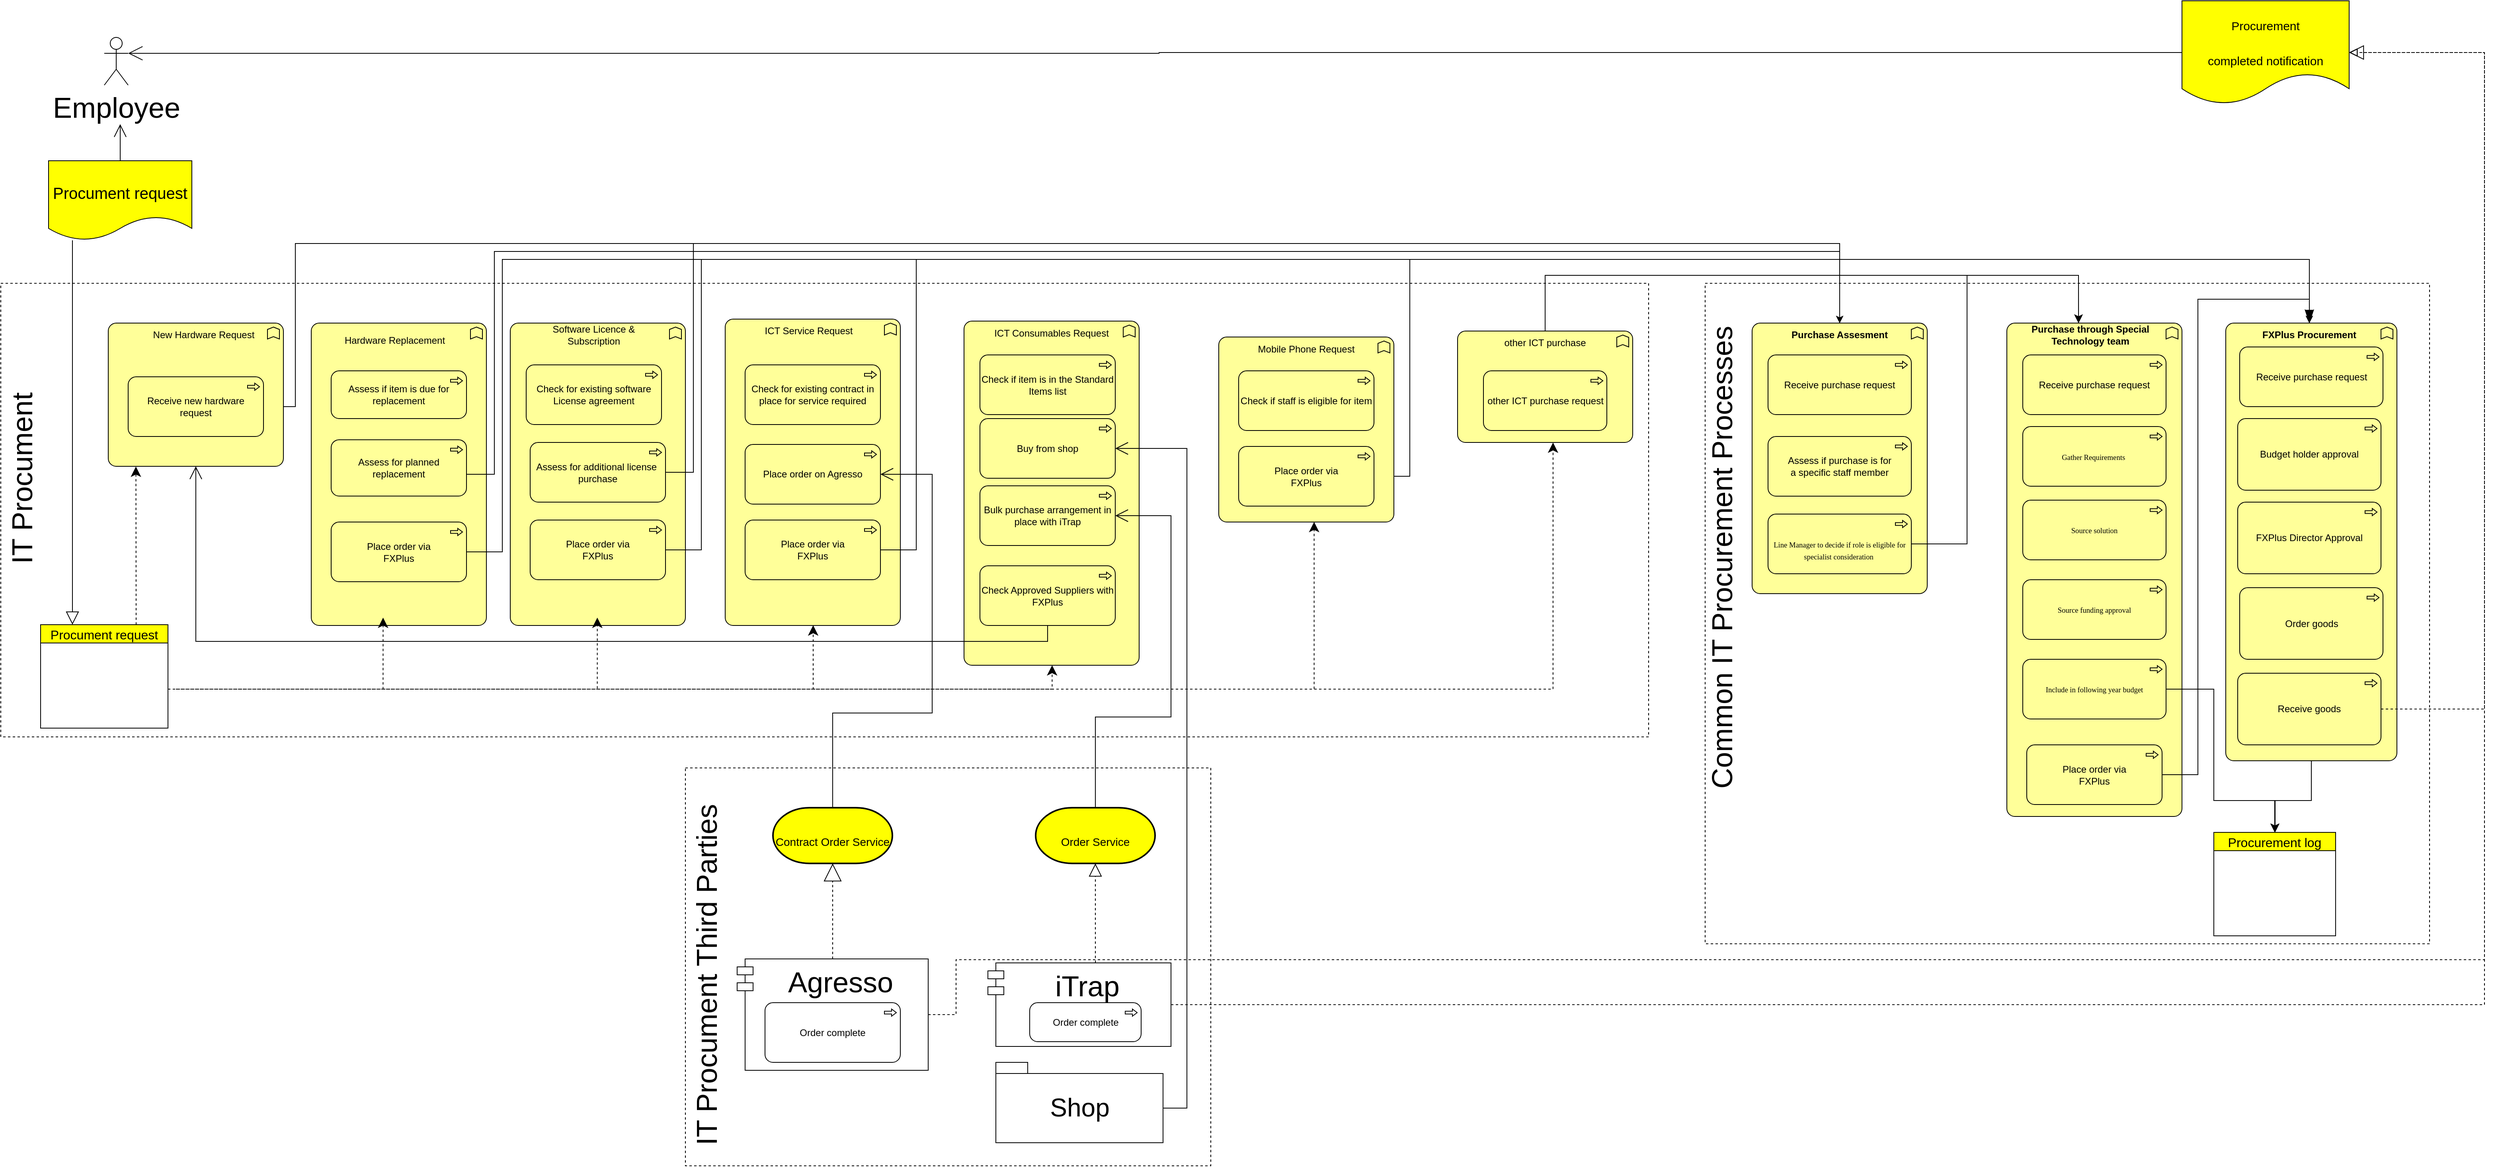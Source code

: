 <mxfile version="18.0.1" type="github" pages="3">
  <diagram id="D-YSAC3Tt-AkZMAXTdBi" name="Baseline business architecture">
    <mxGraphModel dx="1395" dy="2635" grid="1" gridSize="10" guides="1" tooltips="1" connect="1" arrows="1" fold="1" page="1" pageScale="1" pageWidth="1169" pageHeight="1654" math="0" shadow="0">
      <root>
        <mxCell id="0" />
        <mxCell id="1" parent="0" />
        <mxCell id="2VQVNWMDebI-OC0_iPV0-198" value="" style="rounded=0;whiteSpace=wrap;html=1;dashed=1;fontSize=32;strokeColor=#000000;fillColor=none;" parent="1" vertex="1">
          <mxGeometry x="2211" y="60" width="910" height="830" as="geometry" />
        </mxCell>
        <mxCell id="2VQVNWMDebI-OC0_iPV0-199" value="" style="rounded=0;whiteSpace=wrap;html=1;dashed=1;fontSize=32;strokeColor=#000000;fillColor=none;" parent="1" vertex="1">
          <mxGeometry x="70" y="60" width="2070" height="570" as="geometry" />
        </mxCell>
        <mxCell id="2VQVNWMDebI-OC0_iPV0-127" style="edgeStyle=orthogonalEdgeStyle;rounded=0;orthogonalLoop=1;jettySize=auto;html=1;entryX=0.5;entryY=0;entryDx=0;entryDy=0;" parent="1" source="2VQVNWMDebI-OC0_iPV0-109" target="2VQVNWMDebI-OC0_iPV0-111" edge="1">
          <mxGeometry relative="1" as="geometry">
            <Array as="points">
              <mxPoint x="440" y="215" />
              <mxPoint x="440" y="10" />
              <mxPoint x="2380" y="10" />
            </Array>
          </mxGeometry>
        </mxCell>
        <mxCell id="2VQVNWMDebI-OC0_iPV0-191" style="edgeStyle=orthogonalEdgeStyle;rounded=0;orthogonalLoop=1;jettySize=auto;html=1;entryX=0.5;entryY=0;entryDx=0;entryDy=0;fontSize=32;endArrow=blockThin;endFill=1;endSize=14;strokeWidth=1;" parent="1" source="2VQVNWMDebI-OC0_iPV0-189" target="2VQVNWMDebI-OC0_iPV0-126" edge="1">
          <mxGeometry relative="1" as="geometry">
            <Array as="points">
              <mxPoint x="1840" y="302" />
              <mxPoint x="1840" y="30" />
              <mxPoint x="2970" y="30" />
            </Array>
          </mxGeometry>
        </mxCell>
        <mxCell id="2VQVNWMDebI-OC0_iPV0-201" value="" style="group" parent="1" vertex="1" connectable="0">
          <mxGeometry x="2240" y="60" width="860" height="820" as="geometry" />
        </mxCell>
        <mxCell id="2VQVNWMDebI-OC0_iPV0-4" value="" style="html=1;outlineConnect=0;whiteSpace=wrap;fillColor=#ffff99;shape=mxgraph.archimate3.application;appType=func;archiType=rounded;" parent="2VQVNWMDebI-OC0_iPV0-201" vertex="1">
          <mxGeometry x="625" y="50" width="215" height="550" as="geometry" />
        </mxCell>
        <mxCell id="2VQVNWMDebI-OC0_iPV0-6" value="Budget holder approval" style="html=1;outlineConnect=0;whiteSpace=wrap;fillColor=#ffff99;shape=mxgraph.archimate3.application;appType=proc;archiType=rounded;" parent="2VQVNWMDebI-OC0_iPV0-201" vertex="1">
          <mxGeometry x="640" y="170" width="180" height="90" as="geometry" />
        </mxCell>
        <mxCell id="2VQVNWMDebI-OC0_iPV0-110" value="" style="html=1;outlineConnect=0;whiteSpace=wrap;fillColor=#ffff99;shape=mxgraph.archimate3.application;appType=func;archiType=rounded;" parent="2VQVNWMDebI-OC0_iPV0-201" vertex="1">
          <mxGeometry x="30" y="50" width="220" height="340" as="geometry" />
        </mxCell>
        <mxCell id="2VQVNWMDebI-OC0_iPV0-111" value="&lt;b&gt;Purchase Assesment&lt;/b&gt;" style="text;html=1;strokeColor=none;fillColor=none;align=center;verticalAlign=middle;whiteSpace=wrap;rounded=0;" parent="2VQVNWMDebI-OC0_iPV0-201" vertex="1">
          <mxGeometry x="55" y="50" width="170" height="30" as="geometry" />
        </mxCell>
        <mxCell id="2VQVNWMDebI-OC0_iPV0-112" value="Receive purchase request" style="html=1;outlineConnect=0;whiteSpace=wrap;fillColor=#ffff99;shape=mxgraph.archimate3.application;appType=proc;archiType=rounded;" parent="2VQVNWMDebI-OC0_iPV0-201" vertex="1">
          <mxGeometry x="50" y="90" width="180" height="75" as="geometry" />
        </mxCell>
        <mxCell id="2VQVNWMDebI-OC0_iPV0-113" value="Assess if purchase is for&lt;br&gt;a specific staff member" style="html=1;outlineConnect=0;whiteSpace=wrap;fillColor=#ffff99;shape=mxgraph.archimate3.application;appType=proc;archiType=rounded;" parent="2VQVNWMDebI-OC0_iPV0-201" vertex="1">
          <mxGeometry x="50" y="192.5" width="180" height="75" as="geometry" />
        </mxCell>
        <mxCell id="2VQVNWMDebI-OC0_iPV0-114" value="&lt;span style=&quot;font-family: &amp;#34;arialmt&amp;#34; ; font-size: 7pt&quot;&gt;&lt;br&gt;&lt;br&gt;&lt;br&gt;&lt;br&gt;Line Manager to&amp;nbsp;&lt;/span&gt;&lt;span style=&quot;font-family: &amp;#34;arialmt&amp;#34; ; font-size: 7pt&quot;&gt;decide if role is eligible&amp;nbsp;&lt;/span&gt;&lt;span style=&quot;font-family: &amp;#34;arialmt&amp;#34; ; font-size: 7pt&quot;&gt;for specialist&amp;nbsp;&lt;/span&gt;&lt;span style=&quot;font-family: &amp;#34;arialmt&amp;#34; ; font-size: 7pt&quot;&gt;consideration&amp;nbsp;&lt;/span&gt;&lt;span style=&quot;font-family: &amp;#34;arialmt&amp;#34; ; font-size: 7pt&quot;&gt;&lt;br&gt;&lt;/span&gt;&lt;div class=&quot;page&quot; title=&quot;Page 17&quot;&gt;&lt;div class=&quot;layoutArea&quot;&gt;&lt;div class=&quot;column&quot;&gt;&lt;br&gt;    &lt;/div&gt;&lt;br&gt;   &lt;/div&gt;&lt;br&gt;  &lt;/div&gt;" style="html=1;outlineConnect=0;whiteSpace=wrap;fillColor=#ffff99;shape=mxgraph.archimate3.application;appType=proc;archiType=rounded;" parent="2VQVNWMDebI-OC0_iPV0-201" vertex="1">
          <mxGeometry x="50" y="290" width="180" height="75" as="geometry" />
        </mxCell>
        <mxCell id="2VQVNWMDebI-OC0_iPV0-115" value="" style="html=1;outlineConnect=0;whiteSpace=wrap;fillColor=#ffff99;shape=mxgraph.archimate3.application;appType=func;archiType=rounded;" parent="2VQVNWMDebI-OC0_iPV0-201" vertex="1">
          <mxGeometry x="350" y="50" width="220" height="620" as="geometry" />
        </mxCell>
        <mxCell id="2VQVNWMDebI-OC0_iPV0-116" value="&lt;b&gt;Purchase through Special Technology team&lt;/b&gt;" style="text;html=1;strokeColor=none;fillColor=none;align=center;verticalAlign=middle;whiteSpace=wrap;rounded=0;" parent="2VQVNWMDebI-OC0_iPV0-201" vertex="1">
          <mxGeometry x="370" y="50" width="170" height="30" as="geometry" />
        </mxCell>
        <mxCell id="2VQVNWMDebI-OC0_iPV0-139" style="edgeStyle=orthogonalEdgeStyle;rounded=0;orthogonalLoop=1;jettySize=auto;html=1;entryX=0.412;entryY=0;entryDx=0;entryDy=0;entryPerimeter=0;" parent="2VQVNWMDebI-OC0_iPV0-201" source="2VQVNWMDebI-OC0_iPV0-114" target="2VQVNWMDebI-OC0_iPV0-116" edge="1">
          <mxGeometry relative="1" as="geometry">
            <Array as="points">
              <mxPoint x="300" y="327" />
              <mxPoint x="300" y="-10" />
              <mxPoint x="440" y="-10" />
            </Array>
          </mxGeometry>
        </mxCell>
        <mxCell id="2VQVNWMDebI-OC0_iPV0-117" value="&lt;span style=&quot;font-family: &amp;#34;arialmt&amp;#34; ; font-size: 7pt&quot;&gt;Gather Requirements&amp;nbsp;&lt;/span&gt;" style="html=1;outlineConnect=0;whiteSpace=wrap;fillColor=#ffff99;shape=mxgraph.archimate3.application;appType=proc;archiType=rounded;" parent="2VQVNWMDebI-OC0_iPV0-201" vertex="1">
          <mxGeometry x="370" y="180" width="180" height="75" as="geometry" />
        </mxCell>
        <mxCell id="2VQVNWMDebI-OC0_iPV0-118" value="&lt;span style=&quot;font-family: &amp;#34;arialmt&amp;#34; ; font-size: 7pt&quot;&gt;Source solution&lt;/span&gt;" style="html=1;outlineConnect=0;whiteSpace=wrap;fillColor=#ffff99;shape=mxgraph.archimate3.application;appType=proc;archiType=rounded;" parent="2VQVNWMDebI-OC0_iPV0-201" vertex="1">
          <mxGeometry x="370" y="272.5" width="180" height="75" as="geometry" />
        </mxCell>
        <mxCell id="2VQVNWMDebI-OC0_iPV0-119" value="&lt;span style=&quot;font-family: &amp;#34;arialmt&amp;#34; ; font-size: 7pt&quot;&gt;Source funding approval&lt;/span&gt;" style="html=1;outlineConnect=0;whiteSpace=wrap;fillColor=#ffff99;shape=mxgraph.archimate3.application;appType=proc;archiType=rounded;" parent="2VQVNWMDebI-OC0_iPV0-201" vertex="1">
          <mxGeometry x="370" y="372.5" width="180" height="75" as="geometry" />
        </mxCell>
        <mxCell id="2VQVNWMDebI-OC0_iPV0-120" value="&lt;span style=&quot;font-family: &amp;#34;arialmt&amp;#34; ; font-size: 7pt&quot;&gt;Include in following year budget&lt;/span&gt;" style="html=1;outlineConnect=0;whiteSpace=wrap;fillColor=#ffff99;shape=mxgraph.archimate3.application;appType=proc;archiType=rounded;" parent="2VQVNWMDebI-OC0_iPV0-201" vertex="1">
          <mxGeometry x="370" y="472.5" width="180" height="75" as="geometry" />
        </mxCell>
        <mxCell id="2VQVNWMDebI-OC0_iPV0-121" value="Receive purchase request" style="html=1;outlineConnect=0;whiteSpace=wrap;fillColor=#ffff99;shape=mxgraph.archimate3.application;appType=proc;archiType=rounded;" parent="2VQVNWMDebI-OC0_iPV0-201" vertex="1">
          <mxGeometry x="642.5" y="80" width="180" height="75" as="geometry" />
        </mxCell>
        <mxCell id="2VQVNWMDebI-OC0_iPV0-122" value="Receive purchase request" style="html=1;outlineConnect=0;whiteSpace=wrap;fillColor=#ffff99;shape=mxgraph.archimate3.application;appType=proc;archiType=rounded;" parent="2VQVNWMDebI-OC0_iPV0-201" vertex="1">
          <mxGeometry x="370" y="90" width="180" height="75" as="geometry" />
        </mxCell>
        <mxCell id="2VQVNWMDebI-OC0_iPV0-123" value="FXPlus Director Approval" style="html=1;outlineConnect=0;whiteSpace=wrap;fillColor=#ffff99;shape=mxgraph.archimate3.application;appType=proc;archiType=rounded;" parent="2VQVNWMDebI-OC0_iPV0-201" vertex="1">
          <mxGeometry x="640" y="275" width="180" height="90" as="geometry" />
        </mxCell>
        <mxCell id="2VQVNWMDebI-OC0_iPV0-124" value="Order goods" style="html=1;outlineConnect=0;whiteSpace=wrap;fillColor=#ffff99;shape=mxgraph.archimate3.application;appType=proc;archiType=rounded;" parent="2VQVNWMDebI-OC0_iPV0-201" vertex="1">
          <mxGeometry x="642.5" y="382.5" width="180" height="90" as="geometry" />
        </mxCell>
        <mxCell id="2VQVNWMDebI-OC0_iPV0-126" value="&lt;b&gt;FXPlus Procurement&lt;/b&gt;" style="text;html=1;strokeColor=none;fillColor=none;align=center;verticalAlign=middle;whiteSpace=wrap;rounded=0;" parent="2VQVNWMDebI-OC0_iPV0-201" vertex="1">
          <mxGeometry x="645" y="50" width="170" height="30" as="geometry" />
        </mxCell>
        <mxCell id="2VQVNWMDebI-OC0_iPV0-196" style="edgeStyle=orthogonalEdgeStyle;rounded=0;orthogonalLoop=1;jettySize=auto;html=1;entryX=0.5;entryY=0;entryDx=0;entryDy=0;fontSize=32;endArrow=classicThin;endFill=1;endSize=14;strokeWidth=1;" parent="2VQVNWMDebI-OC0_iPV0-201" source="2VQVNWMDebI-OC0_iPV0-194" target="2VQVNWMDebI-OC0_iPV0-126" edge="1">
          <mxGeometry relative="1" as="geometry" />
        </mxCell>
        <mxCell id="2VQVNWMDebI-OC0_iPV0-194" value="Place order via&lt;br&gt;FXPlus" style="html=1;outlineConnect=0;whiteSpace=wrap;fillColor=#ffff99;shape=mxgraph.archimate3.application;appType=proc;archiType=rounded;" parent="2VQVNWMDebI-OC0_iPV0-201" vertex="1">
          <mxGeometry x="375" y="580" width="170" height="75" as="geometry" />
        </mxCell>
        <mxCell id="2VQVNWMDebI-OC0_iPV0-226" value="Receive goods" style="html=1;outlineConnect=0;whiteSpace=wrap;fillColor=#ffff99;shape=mxgraph.archimate3.application;appType=proc;archiType=rounded;" parent="2VQVNWMDebI-OC0_iPV0-201" vertex="1">
          <mxGeometry x="640" y="490" width="180" height="90" as="geometry" />
        </mxCell>
        <mxCell id="2VQVNWMDebI-OC0_iPV0-233" value="Procurement log" style="swimlane;fontSize=16;strokeColor=#000000;fillColor=#FFFF00;fontStyle=0" parent="2VQVNWMDebI-OC0_iPV0-201" vertex="1">
          <mxGeometry x="610" y="690" width="153" height="130" as="geometry" />
        </mxCell>
        <mxCell id="2VQVNWMDebI-OC0_iPV0-234" style="edgeStyle=orthogonalEdgeStyle;rounded=0;orthogonalLoop=1;jettySize=auto;html=1;fontSize=15;endArrow=classic;endFill=1;endSize=8;strokeWidth=1;" parent="2VQVNWMDebI-OC0_iPV0-201" source="2VQVNWMDebI-OC0_iPV0-4" target="2VQVNWMDebI-OC0_iPV0-233" edge="1">
          <mxGeometry relative="1" as="geometry">
            <Array as="points">
              <mxPoint x="733" y="650" />
              <mxPoint x="687" y="650" />
            </Array>
          </mxGeometry>
        </mxCell>
        <mxCell id="2VQVNWMDebI-OC0_iPV0-235" style="edgeStyle=orthogonalEdgeStyle;rounded=0;orthogonalLoop=1;jettySize=auto;html=1;entryX=0.5;entryY=0;entryDx=0;entryDy=0;fontSize=15;endArrow=classic;endFill=1;endSize=8;strokeWidth=1;" parent="2VQVNWMDebI-OC0_iPV0-201" source="2VQVNWMDebI-OC0_iPV0-120" target="2VQVNWMDebI-OC0_iPV0-233" edge="1">
          <mxGeometry relative="1" as="geometry">
            <Array as="points">
              <mxPoint x="610" y="510" />
              <mxPoint x="610" y="650" />
              <mxPoint x="687" y="650" />
            </Array>
          </mxGeometry>
        </mxCell>
        <mxCell id="2VQVNWMDebI-OC0_iPV0-204" value="" style="group" parent="1" vertex="1" connectable="0">
          <mxGeometry x="930" y="669" width="660" height="500" as="geometry" />
        </mxCell>
        <mxCell id="2VQVNWMDebI-OC0_iPV0-203" value="" style="rounded=0;whiteSpace=wrap;html=1;fontSize=36;strokeColor=#000000;fillColor=none;dashed=1;" parent="2VQVNWMDebI-OC0_iPV0-204" vertex="1">
          <mxGeometry width="660" height="500" as="geometry" />
        </mxCell>
        <mxCell id="2VQVNWMDebI-OC0_iPV0-168" value="Agresso" style="shape=module;align=left;spacingLeft=20;align=center;verticalAlign=top;fontSize=36;" parent="2VQVNWMDebI-OC0_iPV0-204" vertex="1">
          <mxGeometry x="65" y="240" width="240" height="140" as="geometry" />
        </mxCell>
        <mxCell id="2VQVNWMDebI-OC0_iPV0-170" value="&lt;font style=&quot;font-size: 14px&quot;&gt;Contract Order Service&lt;/font&gt;" style="strokeWidth=2;html=1;shape=mxgraph.flowchart.terminator;whiteSpace=wrap;fontSize=36;fillColor=#FFFF00;strokeColor=#000000;" parent="2VQVNWMDebI-OC0_iPV0-204" vertex="1">
          <mxGeometry x="110" y="50" width="150" height="70" as="geometry" />
        </mxCell>
        <mxCell id="2VQVNWMDebI-OC0_iPV0-171" style="edgeStyle=orthogonalEdgeStyle;rounded=0;orthogonalLoop=1;jettySize=auto;html=1;entryX=0.5;entryY=1;entryDx=0;entryDy=0;entryPerimeter=0;fontSize=19;endArrow=block;endFill=0;dashed=1;strokeWidth=1;endSize=20;" parent="2VQVNWMDebI-OC0_iPV0-204" source="2VQVNWMDebI-OC0_iPV0-168" target="2VQVNWMDebI-OC0_iPV0-170" edge="1">
          <mxGeometry relative="1" as="geometry" />
        </mxCell>
        <mxCell id="2VQVNWMDebI-OC0_iPV0-176" value="" style="shape=folder;fontStyle=1;spacingTop=10;tabWidth=40;tabHeight=14;tabPosition=left;html=1;fontSize=14;strokeColor=#000000;fillColor=none;" parent="2VQVNWMDebI-OC0_iPV0-204" vertex="1">
          <mxGeometry x="390" y="370" width="210" height="101" as="geometry" />
        </mxCell>
        <mxCell id="2VQVNWMDebI-OC0_iPV0-177" value="&lt;font style=&quot;font-size: 32px&quot;&gt;Shop&lt;/font&gt;" style="text;html=1;strokeColor=none;fillColor=none;align=center;verticalAlign=middle;whiteSpace=wrap;rounded=0;dashed=1;fontSize=14;" parent="2VQVNWMDebI-OC0_iPV0-204" vertex="1">
          <mxGeometry x="432.5" y="391" width="125" height="71" as="geometry" />
        </mxCell>
        <mxCell id="2VQVNWMDebI-OC0_iPV0-180" value="&lt;font style=&quot;font-size: 14px&quot;&gt;Order Service&lt;/font&gt;" style="strokeWidth=2;html=1;shape=mxgraph.flowchart.terminator;whiteSpace=wrap;fontSize=36;fillColor=#FFFF00;strokeColor=#000000;" parent="2VQVNWMDebI-OC0_iPV0-204" vertex="1">
          <mxGeometry x="440" y="50" width="150" height="70" as="geometry" />
        </mxCell>
        <mxCell id="2VQVNWMDebI-OC0_iPV0-182" style="edgeStyle=orthogonalEdgeStyle;rounded=0;orthogonalLoop=1;jettySize=auto;html=1;entryX=0.5;entryY=1;entryDx=0;entryDy=0;entryPerimeter=0;dashed=1;fontSize=14;endArrow=block;endFill=0;endSize=14;strokeWidth=1;" parent="2VQVNWMDebI-OC0_iPV0-204" source="2VQVNWMDebI-OC0_iPV0-181" target="2VQVNWMDebI-OC0_iPV0-180" edge="1">
          <mxGeometry relative="1" as="geometry">
            <Array as="points">
              <mxPoint x="515" y="210" />
              <mxPoint x="515" y="210" />
            </Array>
          </mxGeometry>
        </mxCell>
        <mxCell id="2VQVNWMDebI-OC0_iPV0-181" value="iTrap" style="shape=module;align=left;spacingLeft=20;align=center;verticalAlign=top;fontSize=36;" parent="2VQVNWMDebI-OC0_iPV0-204" vertex="1">
          <mxGeometry x="380" y="245" width="230" height="105" as="geometry" />
        </mxCell>
        <mxCell id="2VQVNWMDebI-OC0_iPV0-205" value="&lt;font style=&quot;font-size: 36px&quot;&gt;IT Procument Third Parties&lt;/font&gt;" style="text;html=1;strokeColor=none;fillColor=none;align=center;verticalAlign=middle;whiteSpace=wrap;rounded=0;fontSize=32;rotation=-90;" parent="2VQVNWMDebI-OC0_iPV0-204" vertex="1">
          <mxGeometry x="-200" y="245" width="452.5" height="30" as="geometry" />
        </mxCell>
        <mxCell id="2VQVNWMDebI-OC0_iPV0-238" value="Order complete" style="html=1;outlineConnect=0;whiteSpace=wrap;fillColor=none;shape=mxgraph.archimate3.application;appType=proc;archiType=rounded;" parent="2VQVNWMDebI-OC0_iPV0-204" vertex="1">
          <mxGeometry x="100" y="295" width="170" height="75" as="geometry" />
        </mxCell>
        <mxCell id="2VQVNWMDebI-OC0_iPV0-239" value="Order complete" style="html=1;outlineConnect=0;whiteSpace=wrap;fillColor=none;shape=mxgraph.archimate3.application;appType=proc;archiType=rounded;" parent="2VQVNWMDebI-OC0_iPV0-204" vertex="1">
          <mxGeometry x="432.5" y="295" width="140" height="49" as="geometry" />
        </mxCell>
        <mxCell id="2VQVNWMDebI-OC0_iPV0-206" value="Employee" style="shape=umlActor;verticalLabelPosition=bottom;verticalAlign=top;html=1;outlineConnect=0;fontSize=36;strokeColor=#000000;fillColor=none;" parent="1" vertex="1">
          <mxGeometry x="200" y="-249" width="30" height="60" as="geometry" />
        </mxCell>
        <mxCell id="2VQVNWMDebI-OC0_iPV0-210" style="edgeStyle=orthogonalEdgeStyle;rounded=0;orthogonalLoop=1;jettySize=auto;html=1;fontSize=20;endArrow=open;endFill=0;endSize=14;strokeWidth=1;" parent="1" source="2VQVNWMDebI-OC0_iPV0-208" edge="1">
          <mxGeometry relative="1" as="geometry">
            <mxPoint x="220" y="-140" as="targetPoint" />
          </mxGeometry>
        </mxCell>
        <mxCell id="2VQVNWMDebI-OC0_iPV0-214" style="edgeStyle=orthogonalEdgeStyle;rounded=0;orthogonalLoop=1;jettySize=auto;html=1;entryX=0.25;entryY=0;entryDx=0;entryDy=0;fontSize=16;endArrow=block;endFill=0;endSize=14;strokeWidth=1;" parent="1" source="2VQVNWMDebI-OC0_iPV0-208" target="2VQVNWMDebI-OC0_iPV0-213" edge="1">
          <mxGeometry relative="1" as="geometry">
            <Array as="points">
              <mxPoint x="160" y="-30" />
              <mxPoint x="160" y="-30" />
            </Array>
          </mxGeometry>
        </mxCell>
        <mxCell id="2VQVNWMDebI-OC0_iPV0-208" value="&lt;font style=&quot;font-size: 20px&quot;&gt;Procument request&lt;/font&gt;" style="shape=document;whiteSpace=wrap;html=1;boundedLbl=1;fontSize=36;strokeColor=#000000;fillColor=#FFFF00;" parent="1" vertex="1">
          <mxGeometry x="130" y="-94" width="180" height="100" as="geometry" />
        </mxCell>
        <mxCell id="2VQVNWMDebI-OC0_iPV0-99" value="" style="html=1;outlineConnect=0;whiteSpace=wrap;fillColor=#ffff99;shape=mxgraph.archimate3.application;appType=func;archiType=rounded;" parent="1" vertex="1">
          <mxGeometry x="1600" y="127.5" width="220" height="232.5" as="geometry" />
        </mxCell>
        <mxCell id="2VQVNWMDebI-OC0_iPV0-98" value="" style="html=1;outlineConnect=0;whiteSpace=wrap;fillColor=#ffff99;shape=mxgraph.archimate3.application;appType=func;archiType=rounded;" parent="1" vertex="1">
          <mxGeometry x="980" y="105" width="220" height="385" as="geometry" />
        </mxCell>
        <mxCell id="2VQVNWMDebI-OC0_iPV0-237" style="edgeStyle=orthogonalEdgeStyle;rounded=0;orthogonalLoop=1;jettySize=auto;html=1;entryX=0.412;entryY=0;entryDx=0;entryDy=0;entryPerimeter=0;fontSize=15;endArrow=classic;endFill=1;endSize=8;strokeWidth=1;" parent="1" source="2VQVNWMDebI-OC0_iPV0-100" target="2VQVNWMDebI-OC0_iPV0-116" edge="1">
          <mxGeometry relative="1" as="geometry">
            <Array as="points">
              <mxPoint x="2010" y="50" />
              <mxPoint x="2680" y="50" />
            </Array>
          </mxGeometry>
        </mxCell>
        <mxCell id="2VQVNWMDebI-OC0_iPV0-100" value="" style="html=1;outlineConnect=0;whiteSpace=wrap;fillColor=#ffff99;shape=mxgraph.archimate3.application;appType=func;archiType=rounded;" parent="1" vertex="1">
          <mxGeometry x="1900" y="120" width="220" height="140" as="geometry" />
        </mxCell>
        <mxCell id="2VQVNWMDebI-OC0_iPV0-101" value="" style="html=1;outlineConnect=0;whiteSpace=wrap;fillColor=#ffff99;shape=mxgraph.archimate3.application;appType=func;archiType=rounded;" parent="1" vertex="1">
          <mxGeometry x="1280" y="107.5" width="220" height="432.5" as="geometry" />
        </mxCell>
        <mxCell id="2VQVNWMDebI-OC0_iPV0-105" value="ICT Service Request" style="text;html=1;strokeColor=none;fillColor=none;align=center;verticalAlign=middle;whiteSpace=wrap;rounded=0;" parent="1" vertex="1">
          <mxGeometry x="1000" y="105" width="170" height="30" as="geometry" />
        </mxCell>
        <mxCell id="2VQVNWMDebI-OC0_iPV0-107" value="other ICT purchase" style="text;html=1;strokeColor=none;fillColor=none;align=center;verticalAlign=middle;whiteSpace=wrap;rounded=0;" parent="1" vertex="1">
          <mxGeometry x="1925" y="120" width="170" height="30" as="geometry" />
        </mxCell>
        <mxCell id="2VQVNWMDebI-OC0_iPV0-108" value="ICT Consumables Request" style="text;html=1;strokeColor=none;fillColor=none;align=center;verticalAlign=middle;whiteSpace=wrap;rounded=0;" parent="1" vertex="1">
          <mxGeometry x="1305" y="107.5" width="170" height="30" as="geometry" />
        </mxCell>
        <mxCell id="2VQVNWMDebI-OC0_iPV0-140" value="" style="group" parent="1" vertex="1" connectable="0">
          <mxGeometry x="460" y="110" width="220" height="380" as="geometry" />
        </mxCell>
        <mxCell id="2VQVNWMDebI-OC0_iPV0-96" value="" style="html=1;outlineConnect=0;whiteSpace=wrap;fillColor=#ffff99;shape=mxgraph.archimate3.application;appType=func;archiType=rounded;" parent="2VQVNWMDebI-OC0_iPV0-140" vertex="1">
          <mxGeometry width="220" height="380" as="geometry" />
        </mxCell>
        <mxCell id="2VQVNWMDebI-OC0_iPV0-103" value="Hardware Replacement" style="text;html=1;strokeColor=none;fillColor=none;align=center;verticalAlign=middle;whiteSpace=wrap;rounded=0;" parent="2VQVNWMDebI-OC0_iPV0-140" vertex="1">
          <mxGeometry x="20" width="170" height="43.846" as="geometry" />
        </mxCell>
        <mxCell id="2VQVNWMDebI-OC0_iPV0-128" value="Assess if item is due for replacement" style="html=1;outlineConnect=0;whiteSpace=wrap;fillColor=#ffff99;shape=mxgraph.archimate3.application;appType=proc;archiType=rounded;" parent="2VQVNWMDebI-OC0_iPV0-140" vertex="1">
          <mxGeometry x="25" y="60" width="170" height="60" as="geometry" />
        </mxCell>
        <mxCell id="2VQVNWMDebI-OC0_iPV0-129" value="Assess for planned replacement" style="html=1;outlineConnect=0;whiteSpace=wrap;fillColor=#ffff99;shape=mxgraph.archimate3.application;appType=proc;archiType=rounded;" parent="2VQVNWMDebI-OC0_iPV0-140" vertex="1">
          <mxGeometry x="25" y="146.61" width="170" height="70.77" as="geometry" />
        </mxCell>
        <mxCell id="2VQVNWMDebI-OC0_iPV0-159" value="Place order via&lt;br&gt;FXPlus" style="html=1;outlineConnect=0;whiteSpace=wrap;fillColor=#ffff99;shape=mxgraph.archimate3.application;appType=proc;archiType=rounded;" parent="2VQVNWMDebI-OC0_iPV0-140" vertex="1">
          <mxGeometry x="25" y="250" width="170" height="75" as="geometry" />
        </mxCell>
        <mxCell id="2VQVNWMDebI-OC0_iPV0-141" value="" style="group" parent="1" vertex="1" connectable="0">
          <mxGeometry x="205" y="110" width="220" height="180" as="geometry" />
        </mxCell>
        <mxCell id="2VQVNWMDebI-OC0_iPV0-3" value="" style="html=1;outlineConnect=0;whiteSpace=wrap;fillColor=#ffff99;shape=mxgraph.archimate3.application;appType=func;archiType=rounded;" parent="2VQVNWMDebI-OC0_iPV0-141" vertex="1">
          <mxGeometry width="220" height="180" as="geometry" />
        </mxCell>
        <mxCell id="2VQVNWMDebI-OC0_iPV0-102" value="New Hardware Request" style="text;html=1;strokeColor=none;fillColor=none;align=center;verticalAlign=middle;whiteSpace=wrap;rounded=0;" parent="2VQVNWMDebI-OC0_iPV0-141" vertex="1">
          <mxGeometry x="35" width="170" height="30" as="geometry" />
        </mxCell>
        <mxCell id="2VQVNWMDebI-OC0_iPV0-109" value="Receive new hardware &lt;br&gt;request" style="html=1;outlineConnect=0;whiteSpace=wrap;fillColor=#ffff99;shape=mxgraph.archimate3.application;appType=proc;archiType=rounded;" parent="2VQVNWMDebI-OC0_iPV0-141" vertex="1">
          <mxGeometry x="25" y="67.5" width="170" height="75" as="geometry" />
        </mxCell>
        <mxCell id="2VQVNWMDebI-OC0_iPV0-142" value="" style="group" parent="1" vertex="1" connectable="0">
          <mxGeometry x="710" y="110" width="220" height="380" as="geometry" />
        </mxCell>
        <mxCell id="2VQVNWMDebI-OC0_iPV0-97" value="" style="html=1;outlineConnect=0;whiteSpace=wrap;fillColor=#ffff99;shape=mxgraph.archimate3.application;appType=func;archiType=rounded;" parent="2VQVNWMDebI-OC0_iPV0-142" vertex="1">
          <mxGeometry width="220" height="380" as="geometry" />
        </mxCell>
        <mxCell id="2VQVNWMDebI-OC0_iPV0-104" value="Software Licence &amp;amp; Subscription" style="text;html=1;strokeColor=none;fillColor=none;align=center;verticalAlign=middle;whiteSpace=wrap;rounded=0;" parent="2VQVNWMDebI-OC0_iPV0-142" vertex="1">
          <mxGeometry x="20" width="170" height="30" as="geometry" />
        </mxCell>
        <mxCell id="2VQVNWMDebI-OC0_iPV0-131" value="Check for existing software&lt;br&gt;License agreement" style="html=1;outlineConnect=0;whiteSpace=wrap;fillColor=#ffff99;shape=mxgraph.archimate3.application;appType=proc;archiType=rounded;" parent="2VQVNWMDebI-OC0_iPV0-142" vertex="1">
          <mxGeometry x="20" y="52.5" width="170" height="75" as="geometry" />
        </mxCell>
        <mxCell id="2VQVNWMDebI-OC0_iPV0-133" value="Assess for additional license&amp;nbsp;&lt;br&gt;purchase" style="html=1;outlineConnect=0;whiteSpace=wrap;fillColor=#ffff99;shape=mxgraph.archimate3.application;appType=proc;archiType=rounded;" parent="2VQVNWMDebI-OC0_iPV0-142" vertex="1">
          <mxGeometry x="25" y="150" width="170" height="75" as="geometry" />
        </mxCell>
        <mxCell id="2VQVNWMDebI-OC0_iPV0-134" value="Place order via&lt;br&gt;FXPlus" style="html=1;outlineConnect=0;whiteSpace=wrap;fillColor=#ffff99;shape=mxgraph.archimate3.application;appType=proc;archiType=rounded;" parent="2VQVNWMDebI-OC0_iPV0-142" vertex="1">
          <mxGeometry x="25" y="247.5" width="170" height="75" as="geometry" />
        </mxCell>
        <mxCell id="2VQVNWMDebI-OC0_iPV0-162" value="Check for existing contract in place for service required" style="html=1;outlineConnect=0;whiteSpace=wrap;fillColor=#ffff99;shape=mxgraph.archimate3.application;appType=proc;archiType=rounded;" parent="1" vertex="1">
          <mxGeometry x="1005" y="162.5" width="170" height="75" as="geometry" />
        </mxCell>
        <mxCell id="2VQVNWMDebI-OC0_iPV0-163" value="Place order on Agresso" style="html=1;outlineConnect=0;whiteSpace=wrap;fillColor=#ffff99;shape=mxgraph.archimate3.application;appType=proc;archiType=rounded;" parent="1" vertex="1">
          <mxGeometry x="1005" y="262.5" width="170" height="75" as="geometry" />
        </mxCell>
        <mxCell id="2VQVNWMDebI-OC0_iPV0-164" value="Place order via&lt;br&gt;FXPlus" style="html=1;outlineConnect=0;whiteSpace=wrap;fillColor=#ffff99;shape=mxgraph.archimate3.application;appType=proc;archiType=rounded;" parent="1" vertex="1">
          <mxGeometry x="1005" y="357.5" width="170" height="75" as="geometry" />
        </mxCell>
        <mxCell id="2VQVNWMDebI-OC0_iPV0-173" value="Check if item is in the Standard Items list" style="html=1;outlineConnect=0;whiteSpace=wrap;fillColor=#ffff99;shape=mxgraph.archimate3.application;appType=proc;archiType=rounded;" parent="1" vertex="1">
          <mxGeometry x="1300" y="150" width="170" height="75" as="geometry" />
        </mxCell>
        <mxCell id="2VQVNWMDebI-OC0_iPV0-187" style="edgeStyle=orthogonalEdgeStyle;rounded=0;orthogonalLoop=1;jettySize=auto;html=1;fontSize=32;endArrow=open;endFill=0;endSize=14;strokeWidth=1;" parent="1" source="2VQVNWMDebI-OC0_iPV0-178" target="2VQVNWMDebI-OC0_iPV0-3" edge="1">
          <mxGeometry relative="1" as="geometry">
            <Array as="points">
              <mxPoint x="1385" y="510" />
              <mxPoint x="315" y="510" />
            </Array>
          </mxGeometry>
        </mxCell>
        <mxCell id="2VQVNWMDebI-OC0_iPV0-178" value="Check Approved Suppliers with FXPlus" style="html=1;outlineConnect=0;whiteSpace=wrap;fillColor=#ffff99;shape=mxgraph.archimate3.application;appType=proc;archiType=rounded;" parent="1" vertex="1">
          <mxGeometry x="1300" y="415" width="170" height="75" as="geometry" />
        </mxCell>
        <mxCell id="2VQVNWMDebI-OC0_iPV0-179" value="Bulk purchase arrangement in place with iTrap" style="html=1;outlineConnect=0;whiteSpace=wrap;fillColor=#ffff99;shape=mxgraph.archimate3.application;appType=proc;archiType=rounded;" parent="1" vertex="1">
          <mxGeometry x="1300" y="314.5" width="170" height="75" as="geometry" />
        </mxCell>
        <mxCell id="2VQVNWMDebI-OC0_iPV0-185" value="Buy from shop" style="html=1;outlineConnect=0;whiteSpace=wrap;fillColor=#ffff99;shape=mxgraph.archimate3.application;appType=proc;archiType=rounded;" parent="1" vertex="1">
          <mxGeometry x="1300" y="230" width="170" height="75" as="geometry" />
        </mxCell>
        <mxCell id="2VQVNWMDebI-OC0_iPV0-190" value="" style="group" parent="1" vertex="1" connectable="0">
          <mxGeometry x="1600" y="127.5" width="220" height="380" as="geometry" />
        </mxCell>
        <mxCell id="2VQVNWMDebI-OC0_iPV0-106" value="Mobile Phone Request&lt;span style=&quot;color: rgba(0 , 0 , 0 , 0) ; font-family: monospace ; font-size: 0px&quot;&gt;%3CmxGraphModel%3E%3Croot%3E%3CmxCell%20id%3D%220%22%2F%3E%3CmxCell%20id%3D%221%22%20parent%3D%220%22%2F%3E%3CmxCell%20id%3D%222%22%20value%3D%22New%20Hardware%20Request%22%20style%3D%22text%3Bhtml%3D1%3BstrokeColor%3Dnone%3BfillColor%3Dnone%3Balign%3Dcenter%3BverticalAlign%3Dmiddle%3BwhiteSpace%3Dwrap%3Brounded%3D0%3B%22%20vertex%3D%221%22%20parent%3D%221%22%3E%3CmxGeometry%20x%3D%22240%22%20y%3D%22110%22%20width%3D%22170%22%20height%3D%2230%22%20as%3D%22geometry%22%2F%3E%3C%2FmxCell%3E%3C%2Froot%3E%3C%2FmxGraphModel%3E&lt;/span&gt;" style="text;html=1;strokeColor=none;fillColor=none;align=center;verticalAlign=middle;whiteSpace=wrap;rounded=0;" parent="2VQVNWMDebI-OC0_iPV0-190" vertex="1">
          <mxGeometry x="25" width="170" height="30" as="geometry" />
        </mxCell>
        <mxCell id="2VQVNWMDebI-OC0_iPV0-188" value="Check if staff is eligible for item" style="html=1;outlineConnect=0;whiteSpace=wrap;fillColor=#ffff99;shape=mxgraph.archimate3.application;appType=proc;archiType=rounded;" parent="2VQVNWMDebI-OC0_iPV0-190" vertex="1">
          <mxGeometry x="25" y="42.5" width="170" height="75" as="geometry" />
        </mxCell>
        <mxCell id="2VQVNWMDebI-OC0_iPV0-189" value="Place order via&lt;br&gt;FXPlus" style="html=1;outlineConnect=0;whiteSpace=wrap;fillColor=#ffff99;shape=mxgraph.archimate3.application;appType=proc;archiType=rounded;" parent="2VQVNWMDebI-OC0_iPV0-190" vertex="1">
          <mxGeometry x="25" y="137.5" width="170" height="75" as="geometry" />
        </mxCell>
        <mxCell id="2VQVNWMDebI-OC0_iPV0-192" value="other ICT purchase request" style="html=1;outlineConnect=0;whiteSpace=wrap;fillColor=#ffff99;shape=mxgraph.archimate3.application;appType=proc;archiType=rounded;" parent="1" vertex="1">
          <mxGeometry x="1932.5" y="170" width="155" height="75" as="geometry" />
        </mxCell>
        <mxCell id="2VQVNWMDebI-OC0_iPV0-200" value="&lt;font style=&quot;font-size: 36px&quot;&gt;IT Procument&lt;/font&gt;" style="text;html=1;strokeColor=none;fillColor=none;align=center;verticalAlign=middle;whiteSpace=wrap;rounded=0;fontSize=32;rotation=-90;" parent="1" vertex="1">
          <mxGeometry x="-130" y="290" width="452.5" height="30" as="geometry" />
        </mxCell>
        <mxCell id="2VQVNWMDebI-OC0_iPV0-215" style="edgeStyle=orthogonalEdgeStyle;rounded=0;orthogonalLoop=1;jettySize=auto;html=1;entryX=0.082;entryY=0.404;entryDx=0;entryDy=0;entryPerimeter=0;fontSize=16;endArrow=classic;endFill=1;endSize=10;strokeWidth=1;dashed=1;" parent="1" source="2VQVNWMDebI-OC0_iPV0-213" target="2VQVNWMDebI-OC0_iPV0-199" edge="1">
          <mxGeometry relative="1" as="geometry">
            <Array as="points">
              <mxPoint x="240" y="480" />
              <mxPoint x="240" y="480" />
            </Array>
          </mxGeometry>
        </mxCell>
        <mxCell id="2VQVNWMDebI-OC0_iPV0-216" style="edgeStyle=orthogonalEdgeStyle;rounded=0;orthogonalLoop=1;jettySize=auto;html=1;entryX=0.232;entryY=0.737;entryDx=0;entryDy=0;entryPerimeter=0;fontSize=16;endArrow=classic;endFill=1;endSize=10;strokeWidth=1;dashed=1;" parent="1" source="2VQVNWMDebI-OC0_iPV0-213" target="2VQVNWMDebI-OC0_iPV0-199" edge="1">
          <mxGeometry relative="1" as="geometry">
            <Array as="points">
              <mxPoint x="550" y="570" />
            </Array>
          </mxGeometry>
        </mxCell>
        <mxCell id="2VQVNWMDebI-OC0_iPV0-217" style="edgeStyle=orthogonalEdgeStyle;rounded=0;orthogonalLoop=1;jettySize=auto;html=1;entryX=0.362;entryY=0.737;entryDx=0;entryDy=0;entryPerimeter=0;dashed=1;fontSize=16;endArrow=classic;endFill=1;endSize=10;strokeWidth=1;" parent="1" source="2VQVNWMDebI-OC0_iPV0-213" target="2VQVNWMDebI-OC0_iPV0-199" edge="1">
          <mxGeometry relative="1" as="geometry">
            <Array as="points">
              <mxPoint x="819" y="570" />
            </Array>
          </mxGeometry>
        </mxCell>
        <mxCell id="2VQVNWMDebI-OC0_iPV0-220" style="edgeStyle=orthogonalEdgeStyle;rounded=0;orthogonalLoop=1;jettySize=auto;html=1;entryX=0.493;entryY=0.754;entryDx=0;entryDy=0;entryPerimeter=0;dashed=1;fontSize=16;endArrow=classic;endFill=1;endSize=10;strokeWidth=1;" parent="1" source="2VQVNWMDebI-OC0_iPV0-213" target="2VQVNWMDebI-OC0_iPV0-199" edge="1">
          <mxGeometry relative="1" as="geometry">
            <Array as="points">
              <mxPoint x="1091" y="570" />
            </Array>
          </mxGeometry>
        </mxCell>
        <mxCell id="2VQVNWMDebI-OC0_iPV0-221" style="edgeStyle=orthogonalEdgeStyle;rounded=0;orthogonalLoop=1;jettySize=auto;html=1;entryX=0.638;entryY=0.842;entryDx=0;entryDy=0;entryPerimeter=0;dashed=1;fontSize=16;endArrow=classic;endFill=1;endSize=10;strokeWidth=1;" parent="1" target="2VQVNWMDebI-OC0_iPV0-199" edge="1">
          <mxGeometry relative="1" as="geometry">
            <mxPoint x="290" y="570" as="sourcePoint" />
            <Array as="points">
              <mxPoint x="1391" y="570" />
            </Array>
          </mxGeometry>
        </mxCell>
        <mxCell id="2VQVNWMDebI-OC0_iPV0-222" style="edgeStyle=orthogonalEdgeStyle;rounded=0;orthogonalLoop=1;jettySize=auto;html=1;entryX=0.797;entryY=0.526;entryDx=0;entryDy=0;entryPerimeter=0;dashed=1;fontSize=16;endArrow=classic;endFill=1;endSize=10;strokeWidth=1;" parent="1" source="2VQVNWMDebI-OC0_iPV0-213" target="2VQVNWMDebI-OC0_iPV0-199" edge="1">
          <mxGeometry relative="1" as="geometry">
            <Array as="points">
              <mxPoint x="1720" y="570" />
            </Array>
          </mxGeometry>
        </mxCell>
        <mxCell id="2VQVNWMDebI-OC0_iPV0-223" style="edgeStyle=orthogonalEdgeStyle;rounded=0;orthogonalLoop=1;jettySize=auto;html=1;entryX=0.942;entryY=0.351;entryDx=0;entryDy=0;entryPerimeter=0;dashed=1;fontSize=16;endArrow=classic;endFill=1;endSize=10;strokeWidth=1;" parent="1" source="2VQVNWMDebI-OC0_iPV0-213" target="2VQVNWMDebI-OC0_iPV0-199" edge="1">
          <mxGeometry relative="1" as="geometry">
            <Array as="points">
              <mxPoint x="2020" y="570" />
            </Array>
          </mxGeometry>
        </mxCell>
        <mxCell id="2VQVNWMDebI-OC0_iPV0-213" value="Procument request" style="swimlane;fontSize=16;strokeColor=#000000;fillColor=#FFFF00;fontStyle=0" parent="1" vertex="1">
          <mxGeometry x="120" y="489" width="160" height="130" as="geometry" />
        </mxCell>
        <mxCell id="2VQVNWMDebI-OC0_iPV0-137" style="edgeStyle=orthogonalEdgeStyle;rounded=0;orthogonalLoop=1;jettySize=auto;html=1;entryX=0.5;entryY=0;entryDx=0;entryDy=0;" parent="1" source="2VQVNWMDebI-OC0_iPV0-133" target="2VQVNWMDebI-OC0_iPV0-111" edge="1">
          <mxGeometry relative="1" as="geometry">
            <Array as="points">
              <mxPoint x="940" y="297" />
              <mxPoint x="940" y="10" />
              <mxPoint x="2380" y="10" />
            </Array>
          </mxGeometry>
        </mxCell>
        <mxCell id="2VQVNWMDebI-OC0_iPV0-152" style="edgeStyle=orthogonalEdgeStyle;rounded=0;orthogonalLoop=1;jettySize=auto;html=1;entryX=0.5;entryY=0;entryDx=0;entryDy=0;fontSize=36;" parent="1" source="2VQVNWMDebI-OC0_iPV0-134" target="2VQVNWMDebI-OC0_iPV0-126" edge="1">
          <mxGeometry relative="1" as="geometry">
            <Array as="points">
              <mxPoint x="950" y="395" />
              <mxPoint x="950" y="30" />
              <mxPoint x="2970" y="30" />
            </Array>
          </mxGeometry>
        </mxCell>
        <mxCell id="2VQVNWMDebI-OC0_iPV0-160" style="edgeStyle=orthogonalEdgeStyle;rounded=0;orthogonalLoop=1;jettySize=auto;html=1;entryX=0.5;entryY=0;entryDx=0;entryDy=0;fontSize=36;" parent="1" source="2VQVNWMDebI-OC0_iPV0-129" target="2VQVNWMDebI-OC0_iPV0-111" edge="1">
          <mxGeometry relative="1" as="geometry">
            <Array as="points">
              <mxPoint x="690" y="300" />
              <mxPoint x="690" y="20" />
              <mxPoint x="2380" y="20" />
            </Array>
          </mxGeometry>
        </mxCell>
        <mxCell id="2VQVNWMDebI-OC0_iPV0-161" style="edgeStyle=orthogonalEdgeStyle;rounded=0;orthogonalLoop=1;jettySize=auto;html=1;entryX=0.5;entryY=0;entryDx=0;entryDy=0;fontSize=36;" parent="1" source="2VQVNWMDebI-OC0_iPV0-159" target="2VQVNWMDebI-OC0_iPV0-126" edge="1">
          <mxGeometry relative="1" as="geometry">
            <Array as="points">
              <mxPoint x="700" y="397" />
              <mxPoint x="700" y="30" />
              <mxPoint x="2970" y="30" />
            </Array>
          </mxGeometry>
        </mxCell>
        <mxCell id="2VQVNWMDebI-OC0_iPV0-165" style="edgeStyle=orthogonalEdgeStyle;rounded=0;orthogonalLoop=1;jettySize=auto;html=1;entryX=0.5;entryY=0;entryDx=0;entryDy=0;fontSize=36;" parent="1" source="2VQVNWMDebI-OC0_iPV0-164" target="2VQVNWMDebI-OC0_iPV0-126" edge="1">
          <mxGeometry relative="1" as="geometry">
            <Array as="points">
              <mxPoint x="1220" y="395" />
              <mxPoint x="1220" y="30" />
              <mxPoint x="2970" y="30" />
            </Array>
          </mxGeometry>
        </mxCell>
        <mxCell id="2VQVNWMDebI-OC0_iPV0-172" style="edgeStyle=orthogonalEdgeStyle;rounded=0;orthogonalLoop=1;jettySize=auto;html=1;entryX=1;entryY=0.5;entryDx=0;entryDy=0;entryPerimeter=0;fontSize=19;endArrow=open;endFill=0;endSize=14;" parent="1" source="2VQVNWMDebI-OC0_iPV0-170" target="2VQVNWMDebI-OC0_iPV0-163" edge="1">
          <mxGeometry relative="1" as="geometry">
            <Array as="points">
              <mxPoint x="1240" y="600" />
              <mxPoint x="1240" y="300" />
            </Array>
          </mxGeometry>
        </mxCell>
        <mxCell id="2VQVNWMDebI-OC0_iPV0-184" style="edgeStyle=orthogonalEdgeStyle;rounded=0;orthogonalLoop=1;jettySize=auto;html=1;entryX=1;entryY=0.5;entryDx=0;entryDy=0;entryPerimeter=0;fontSize=32;endArrow=open;endFill=0;endSize=14;strokeWidth=1;" parent="1" source="2VQVNWMDebI-OC0_iPV0-180" target="2VQVNWMDebI-OC0_iPV0-179" edge="1">
          <mxGeometry relative="1" as="geometry">
            <Array as="points">
              <mxPoint x="1540" y="605" />
              <mxPoint x="1540" y="352" />
            </Array>
          </mxGeometry>
        </mxCell>
        <mxCell id="2VQVNWMDebI-OC0_iPV0-186" style="edgeStyle=orthogonalEdgeStyle;rounded=0;orthogonalLoop=1;jettySize=auto;html=1;entryX=1;entryY=0.5;entryDx=0;entryDy=0;entryPerimeter=0;fontSize=32;endArrow=open;endFill=0;endSize=14;strokeWidth=1;exitX=0;exitY=0;exitDx=210;exitDy=57.5;exitPerimeter=0;" parent="1" source="2VQVNWMDebI-OC0_iPV0-176" target="2VQVNWMDebI-OC0_iPV0-185" edge="1">
          <mxGeometry relative="1" as="geometry">
            <Array as="points">
              <mxPoint x="1560" y="1097" />
              <mxPoint x="1560" y="267" />
            </Array>
          </mxGeometry>
        </mxCell>
        <mxCell id="2VQVNWMDebI-OC0_iPV0-232" style="edgeStyle=orthogonalEdgeStyle;rounded=0;orthogonalLoop=1;jettySize=auto;html=1;entryX=1;entryY=0.333;entryDx=0;entryDy=0;entryPerimeter=0;fontSize=15;endArrow=open;endFill=0;endSize=16;strokeWidth=1;" parent="1" source="2VQVNWMDebI-OC0_iPV0-228" target="2VQVNWMDebI-OC0_iPV0-206" edge="1">
          <mxGeometry relative="1" as="geometry" />
        </mxCell>
        <mxCell id="2VQVNWMDebI-OC0_iPV0-228" value="&lt;font style=&quot;font-size: 15px&quot;&gt;Procurement&lt;br&gt;completed notification&lt;br&gt;&lt;/font&gt;" style="shape=document;whiteSpace=wrap;html=1;boundedLbl=1;fontSize=36;strokeColor=#000000;fillColor=#FFFF00;" parent="1" vertex="1">
          <mxGeometry x="2810" y="-295" width="210" height="130" as="geometry" />
        </mxCell>
        <mxCell id="2VQVNWMDebI-OC0_iPV0-231" style="edgeStyle=orthogonalEdgeStyle;rounded=0;orthogonalLoop=1;jettySize=auto;html=1;entryX=1;entryY=0.5;entryDx=0;entryDy=0;dashed=1;fontSize=15;endArrow=block;endFill=0;endSize=16;strokeWidth=1;" parent="1" source="2VQVNWMDebI-OC0_iPV0-226" target="2VQVNWMDebI-OC0_iPV0-228" edge="1">
          <mxGeometry relative="1" as="geometry">
            <Array as="points">
              <mxPoint x="3190" y="595" />
              <mxPoint x="3190" y="-230" />
            </Array>
          </mxGeometry>
        </mxCell>
        <mxCell id="2VQVNWMDebI-OC0_iPV0-241" style="edgeStyle=orthogonalEdgeStyle;rounded=0;orthogonalLoop=1;jettySize=auto;html=1;entryX=1;entryY=0.5;entryDx=0;entryDy=0;fontSize=15;endArrow=block;endFill=0;endSize=8;strokeWidth=1;dashed=1;" parent="1" source="2VQVNWMDebI-OC0_iPV0-181" target="2VQVNWMDebI-OC0_iPV0-228" edge="1">
          <mxGeometry relative="1" as="geometry">
            <Array as="points">
              <mxPoint x="3190" y="967" />
              <mxPoint x="3190" y="-230" />
            </Array>
          </mxGeometry>
        </mxCell>
        <mxCell id="2VQVNWMDebI-OC0_iPV0-242" style="edgeStyle=orthogonalEdgeStyle;rounded=0;orthogonalLoop=1;jettySize=auto;html=1;entryX=1;entryY=0.5;entryDx=0;entryDy=0;dashed=1;fontSize=15;endArrow=block;endFill=0;endSize=8;strokeWidth=1;" parent="1" source="2VQVNWMDebI-OC0_iPV0-168" target="2VQVNWMDebI-OC0_iPV0-228" edge="1">
          <mxGeometry relative="1" as="geometry">
            <Array as="points">
              <mxPoint x="1270" y="979" />
              <mxPoint x="1270" y="910" />
              <mxPoint x="3190" y="910" />
              <mxPoint x="3190" y="-230" />
            </Array>
          </mxGeometry>
        </mxCell>
        <mxCell id="PgaA5dWE2hBFqialOdvC-1" value="&lt;font style=&quot;font-size: 36px&quot;&gt;Common IT Procurement Processes&lt;/font&gt;" style="text;html=1;strokeColor=none;fillColor=none;align=center;verticalAlign=middle;whiteSpace=wrap;rounded=0;fontSize=32;rotation=-90;" parent="1" vertex="1">
          <mxGeometry x="1910" y="389.5" width="642.5" height="30" as="geometry" />
        </mxCell>
      </root>
    </mxGraphModel>
  </diagram>
  <diagram id="2o_G5eyRjLR6m_-bwUyk" name="Target Business Architecture">
    <mxGraphModel dx="3463" dy="2947" grid="1" gridSize="10" guides="1" tooltips="1" connect="1" arrows="1" fold="1" page="1" pageScale="1" pageWidth="827" pageHeight="1169" math="0" shadow="0">
      <root>
        <mxCell id="0" />
        <mxCell id="1" parent="0" />
        <mxCell id="4Kmhoz1Lq8iuSkru-7Y0-9" value="" style="html=1;outlineConnect=0;whiteSpace=wrap;fillColor=#ffff99;shape=mxgraph.archimate3.application;appType=func;archiType=rounded;container=0;" parent="1" vertex="1">
          <mxGeometry x="-70" y="-240" width="990" height="600" as="geometry" />
        </mxCell>
        <mxCell id="-Ero79iYHcZYVaGGVBdP-7" value="Employee" style="shape=umlActor;verticalLabelPosition=bottom;verticalAlign=top;html=1;outlineConnect=0;" parent="1" vertex="1">
          <mxGeometry x="550" y="-520" width="30" height="60" as="geometry" />
        </mxCell>
        <mxCell id="9kltHGWKHisSHC2a1klO-1" style="edgeStyle=orthogonalEdgeStyle;rounded=0;orthogonalLoop=1;jettySize=auto;html=1;fontSize=14;endArrow=open;endFill=0;endSize=11;" parent="1" source="6cCv-zb4L78r9DvCeI2A-1" target="-Ero79iYHcZYVaGGVBdP-7" edge="1">
          <mxGeometry relative="1" as="geometry" />
        </mxCell>
        <mxCell id="9kltHGWKHisSHC2a1klO-2" style="edgeStyle=orthogonalEdgeStyle;rounded=0;orthogonalLoop=1;jettySize=auto;html=1;fontSize=14;endArrow=classicThin;endFill=1;endSize=8;" parent="1" source="6cCv-zb4L78r9DvCeI2A-1" edge="1">
          <mxGeometry relative="1" as="geometry">
            <mxPoint x="140" y="-680" as="targetPoint" />
          </mxGeometry>
        </mxCell>
        <mxCell id="6cCv-zb4L78r9DvCeI2A-1" value="&lt;font style=&quot;font-size: 20px&quot;&gt;Initiate Procument request&lt;/font&gt;" style="shape=document;whiteSpace=wrap;html=1;boundedLbl=1;fontSize=36;strokeColor=#000000;fillColor=#FFFF00;" parent="1" vertex="1">
          <mxGeometry x="310" y="-730" width="180" height="100" as="geometry" />
        </mxCell>
        <mxCell id="WxOtCr6gWdZPrnxGbRdi-2" value="" style="group" parent="1" vertex="1" connectable="0">
          <mxGeometry x="-55" y="-754" width="220" height="340" as="geometry" />
        </mxCell>
        <mxCell id="AzEUirGXayemHVoskkGQ-1" value="" style="html=1;outlineConnect=0;whiteSpace=wrap;fillColor=#ffff99;shape=mxgraph.archimate3.application;appType=func;archiType=rounded;" parent="WxOtCr6gWdZPrnxGbRdi-2" vertex="1">
          <mxGeometry width="220" height="340" as="geometry" />
        </mxCell>
        <mxCell id="AzEUirGXayemHVoskkGQ-2" value="Originates Procurement Request" style="html=1;outlineConnect=0;whiteSpace=wrap;fillColor=#ffff99;shape=mxgraph.archimate3.application;appType=proc;archiType=rounded;" parent="WxOtCr6gWdZPrnxGbRdi-2" vertex="1">
          <mxGeometry x="20" y="40" width="180" height="75" as="geometry" />
        </mxCell>
        <mxCell id="AzEUirGXayemHVoskkGQ-3" value="Assess if purchase is for&lt;br&gt;a specific staff member or for department" style="html=1;outlineConnect=0;whiteSpace=wrap;fillColor=#ffff99;shape=mxgraph.archimate3.application;appType=proc;archiType=rounded;" parent="WxOtCr6gWdZPrnxGbRdi-2" vertex="1">
          <mxGeometry x="20" y="142.5" width="180" height="75" as="geometry" />
        </mxCell>
        <mxCell id="AzEUirGXayemHVoskkGQ-4" value="&lt;span style=&quot;font-family: &amp;#34;arialmt&amp;#34; ; font-size: 7pt&quot;&gt;Line Manager to&amp;nbsp;&lt;/span&gt;&lt;span style=&quot;font-family: &amp;#34;arialmt&amp;#34; ; font-size: 7pt&quot;&gt;decide if role is eligible&amp;nbsp;&lt;/span&gt;&lt;span style=&quot;font-family: &amp;#34;arialmt&amp;#34; ; font-size: 7pt&quot;&gt;for specialist&amp;nbsp;&lt;/span&gt;&lt;span style=&quot;font-family: &amp;#34;arialmt&amp;#34; ; font-size: 7pt&quot;&gt;consideration&lt;br&gt;&lt;/span&gt;" style="html=1;outlineConnect=0;whiteSpace=wrap;fillColor=#ffff99;shape=mxgraph.archimate3.application;appType=proc;archiType=rounded;" parent="WxOtCr6gWdZPrnxGbRdi-2" vertex="1">
          <mxGeometry x="20" y="240" width="180" height="75" as="geometry" />
        </mxCell>
        <mxCell id="WxOtCr6gWdZPrnxGbRdi-1" value="Departmental Assessment" style="text;html=1;strokeColor=none;fillColor=none;align=center;verticalAlign=middle;whiteSpace=wrap;rounded=0;" parent="WxOtCr6gWdZPrnxGbRdi-2" vertex="1">
          <mxGeometry x="30" width="150" height="30" as="geometry" />
        </mxCell>
        <mxCell id="iqCx426RshmX_c__QB7A-11" style="edgeStyle=orthogonalEdgeStyle;rounded=0;orthogonalLoop=1;jettySize=auto;html=1;entryX=1;entryY=0.25;entryDx=0;entryDy=0;endArrow=block;endFill=0;dashed=1;endSize=24;" parent="1" source="iqCx426RshmX_c__QB7A-1" target="iqCx426RshmX_c__QB7A-10" edge="1">
          <mxGeometry relative="1" as="geometry">
            <Array as="points">
              <mxPoint x="760" y="-335" />
            </Array>
          </mxGeometry>
        </mxCell>
        <mxCell id="zjY6yfEEwyqm3zEjhFww-1" style="edgeStyle=orthogonalEdgeStyle;rounded=0;orthogonalLoop=1;jettySize=auto;html=1;fontSize=14;endArrow=diamond;endFill=1;endSize=12;" parent="1" source="iqCx426RshmX_c__QB7A-1" edge="1">
          <mxGeometry relative="1" as="geometry">
            <mxPoint x="1030" y="37.5" as="targetPoint" />
          </mxGeometry>
        </mxCell>
        <mxCell id="iqCx426RshmX_c__QB7A-1" value="" style="html=1;outlineConnect=0;whiteSpace=wrap;fillColor=#ffff99;shape=mxgraph.archimate3.application;appType=func;archiType=rounded;" parent="1" vertex="1">
          <mxGeometry x="660" y="-195" width="200" height="465" as="geometry" />
        </mxCell>
        <mxCell id="iqCx426RshmX_c__QB7A-5" value="Assess Supplier" style="html=1;outlineConnect=0;whiteSpace=wrap;fillColor=#ffff99;shape=mxgraph.archimate3.application;appType=proc;archiType=rounded;" parent="1" vertex="1">
          <mxGeometry x="672.5" y="-160" width="180" height="90" as="geometry" />
        </mxCell>
        <mxCell id="iqCx426RshmX_c__QB7A-6" value="Receive goods / licence" style="html=1;outlineConnect=0;whiteSpace=wrap;fillColor=#ffff99;shape=mxgraph.archimate3.application;appType=proc;archiType=rounded;" parent="1" vertex="1">
          <mxGeometry x="670" y="170" width="180" height="90" as="geometry" />
        </mxCell>
        <mxCell id="iqCx426RshmX_c__QB7A-9" value="Procure" style="text;html=1;strokeColor=none;fillColor=none;align=center;verticalAlign=middle;whiteSpace=wrap;rounded=0;" parent="1" vertex="1">
          <mxGeometry x="687.5" y="-195" width="150" height="30" as="geometry" />
        </mxCell>
        <mxCell id="9kltHGWKHisSHC2a1klO-5" style="edgeStyle=orthogonalEdgeStyle;rounded=0;orthogonalLoop=1;jettySize=auto;html=1;entryX=0;entryY=0.333;entryDx=0;entryDy=0;entryPerimeter=0;fontSize=14;endArrow=open;endFill=0;endSize=12;" parent="1" source="iqCx426RshmX_c__QB7A-10" target="-Ero79iYHcZYVaGGVBdP-7" edge="1">
          <mxGeometry relative="1" as="geometry">
            <Array as="points">
              <mxPoint x="400" y="-500" />
            </Array>
          </mxGeometry>
        </mxCell>
        <mxCell id="iqCx426RshmX_c__QB7A-10" value="&lt;font style=&quot;font-size: 14px&quot;&gt;Procurement completed notification&lt;/font&gt;" style="shape=document;whiteSpace=wrap;html=1;boundedLbl=1;fontSize=36;strokeColor=#000000;fillColor=#FFFF00;" parent="1" vertex="1">
          <mxGeometry x="310" y="-361" width="180" height="100" as="geometry" />
        </mxCell>
        <mxCell id="iqCx426RshmX_c__QB7A-12" value="Order via Third Party" style="html=1;outlineConnect=0;whiteSpace=wrap;fillColor=#ffff99;shape=mxgraph.archimate3.application;appType=proc;archiType=rounded;" parent="1" vertex="1">
          <mxGeometry x="672.5" y="-47.5" width="180" height="90" as="geometry" />
        </mxCell>
        <mxCell id="iqCx426RshmX_c__QB7A-13" value="Order via Supplier" style="html=1;outlineConnect=0;whiteSpace=wrap;fillColor=#ffff99;shape=mxgraph.archimate3.application;appType=proc;archiType=rounded;" parent="1" vertex="1">
          <mxGeometry x="670" y="60" width="180" height="90" as="geometry" />
        </mxCell>
        <mxCell id="iqCx426RshmX_c__QB7A-22" value="&lt;font style=&quot;font-size: 32px&quot;&gt;Procurement&lt;/font&gt;" style="text;html=1;strokeColor=none;fillColor=none;align=center;verticalAlign=middle;whiteSpace=wrap;rounded=0;" parent="1" vertex="1">
          <mxGeometry x="384" y="-240" width="60" height="30" as="geometry" />
        </mxCell>
        <mxCell id="iqCx426RshmX_c__QB7A-23" value="&lt;h1&gt;Issue List&lt;/h1&gt;&lt;p&gt;1. Longer procurement process (Bheki)&lt;br&gt;2. Resistance to change due to collapsing of roles in FXPlus (Tinashe)&lt;br&gt;3. Adapting to new process through changing documentation (Dewald)&lt;br&gt;4. The need to up-skill staff (Linda)&lt;br&gt;&lt;/p&gt;" style="text;html=1;strokeColor=none;fillColor=none;spacing=5;spacingTop=-20;whiteSpace=wrap;overflow=hidden;rounded=0;fontSize=32;" parent="1" vertex="1">
          <mxGeometry x="100" y="500" width="1020" height="330" as="geometry" />
        </mxCell>
        <mxCell id="Hk0U0WXkImM8BT9qj4iI-7" value="" style="group" parent="1" vertex="1" connectable="0">
          <mxGeometry x="275" y="-190" width="215" height="540" as="geometry" />
        </mxCell>
        <mxCell id="Hk0U0WXkImM8BT9qj4iI-1" value="" style="html=1;outlineConnect=0;whiteSpace=wrap;fillColor=#ffff99;shape=mxgraph.archimate3.application;appType=func;archiType=rounded;" parent="Hk0U0WXkImM8BT9qj4iI-7" vertex="1">
          <mxGeometry width="215" height="540" as="geometry" />
        </mxCell>
        <mxCell id="Hk0U0WXkImM8BT9qj4iI-2" value="&lt;span style=&quot;font-family: &amp;#34;arialmt&amp;#34; ; font-size: 7pt&quot;&gt;Gather Requirements&amp;nbsp;&lt;/span&gt;" style="html=1;outlineConnect=0;whiteSpace=wrap;fillColor=#ffff99;shape=mxgraph.archimate3.application;appType=proc;archiType=rounded;" parent="Hk0U0WXkImM8BT9qj4iI-7" vertex="1">
          <mxGeometry x="15" y="20.769" width="180" height="77.885" as="geometry" />
        </mxCell>
        <mxCell id="Hk0U0WXkImM8BT9qj4iI-3" value="&lt;span style=&quot;font-family: &amp;#34;arialmt&amp;#34; ; font-size: 7pt&quot;&gt;Source solution&lt;/span&gt;" style="html=1;outlineConnect=0;whiteSpace=wrap;fillColor=#ffff99;shape=mxgraph.archimate3.application;appType=proc;archiType=rounded;" parent="Hk0U0WXkImM8BT9qj4iI-7" vertex="1">
          <mxGeometry x="15" y="116.827" width="180" height="77.885" as="geometry" />
        </mxCell>
        <mxCell id="Hk0U0WXkImM8BT9qj4iI-4" value="&lt;span style=&quot;font-family: &amp;#34;arialmt&amp;#34; ; font-size: 7pt&quot;&gt;Source funding approval&lt;/span&gt;" style="html=1;outlineConnect=0;whiteSpace=wrap;fillColor=#ffff99;shape=mxgraph.archimate3.application;appType=proc;archiType=rounded;" parent="Hk0U0WXkImM8BT9qj4iI-7" vertex="1">
          <mxGeometry x="15" y="220.673" width="180" height="77.885" as="geometry" />
        </mxCell>
        <mxCell id="Hk0U0WXkImM8BT9qj4iI-5" value="&lt;span style=&quot;font-family: &amp;#34;arialmt&amp;#34; ; font-size: 7pt&quot;&gt;Include in following year budget&lt;/span&gt;" style="html=1;outlineConnect=0;whiteSpace=wrap;fillColor=#ffff99;shape=mxgraph.archimate3.application;appType=proc;archiType=rounded;" parent="Hk0U0WXkImM8BT9qj4iI-7" vertex="1">
          <mxGeometry x="15" y="324.519" width="180" height="77.885" as="geometry" />
        </mxCell>
        <mxCell id="Hk0U0WXkImM8BT9qj4iI-6" value="Budget holder approval" style="html=1;outlineConnect=0;whiteSpace=wrap;fillColor=#ffff99;shape=mxgraph.archimate3.application;appType=proc;archiType=rounded;" parent="Hk0U0WXkImM8BT9qj4iI-7" vertex="1">
          <mxGeometry x="20" y="425.769" width="180" height="93.462" as="geometry" />
        </mxCell>
        <mxCell id="guWDYQCRXRQ24qXpFn9M-3" value="Assess Budget" style="text;html=1;strokeColor=none;fillColor=none;align=center;verticalAlign=middle;whiteSpace=wrap;rounded=0;" parent="Hk0U0WXkImM8BT9qj4iI-7" vertex="1">
          <mxGeometry y="-8.385" width="210" height="31.154" as="geometry" />
        </mxCell>
        <mxCell id="sCJUT_0qZdQuyHSpLcAp-2" style="edgeStyle=orthogonalEdgeStyle;rounded=0;orthogonalLoop=1;jettySize=auto;html=1;exitX=0.995;exitY=0.326;exitDx=0;exitDy=0;exitPerimeter=0;" parent="1" source="Hk0U0WXkImM8BT9qj4iI-1" edge="1">
          <mxGeometry relative="1" as="geometry">
            <mxPoint x="660" y="-14" as="targetPoint" />
            <Array as="points">
              <mxPoint x="660" y="-14" />
            </Array>
          </mxGeometry>
        </mxCell>
        <mxCell id="9kltHGWKHisSHC2a1klO-3" style="edgeStyle=orthogonalEdgeStyle;rounded=0;orthogonalLoop=1;jettySize=auto;html=1;fontSize=14;endArrow=classicThin;endFill=1;endSize=8;exitX=0.5;exitY=1;exitDx=0;exitDy=0;exitPerimeter=0;" parent="1" source="AzEUirGXayemHVoskkGQ-1" target="iqCx426RshmX_c__QB7A-20" edge="1">
          <mxGeometry relative="1" as="geometry">
            <mxPoint x="55" y="-420" as="sourcePoint" />
          </mxGeometry>
        </mxCell>
        <mxCell id="9kltHGWKHisSHC2a1klO-4" style="edgeStyle=orthogonalEdgeStyle;rounded=0;orthogonalLoop=1;jettySize=auto;html=1;fontSize=14;endArrow=classicThin;endFill=1;endSize=8;" parent="1" source="iqCx426RshmX_c__QB7A-16" edge="1">
          <mxGeometry relative="1" as="geometry">
            <mxPoint x="270" y="15" as="targetPoint" />
          </mxGeometry>
        </mxCell>
        <mxCell id="iqCx426RshmX_c__QB7A-16" value="" style="html=1;outlineConnect=0;whiteSpace=wrap;fillColor=#ffff99;shape=mxgraph.archimate3.application;appType=func;archiType=rounded;" parent="1" vertex="1">
          <mxGeometry x="-50" y="-190" width="220" height="410" as="geometry" />
        </mxCell>
        <mxCell id="iqCx426RshmX_c__QB7A-20" value="Assess Procurement Type Requested" style="text;html=1;strokeColor=none;fillColor=none;align=center;verticalAlign=middle;whiteSpace=wrap;rounded=0;" parent="1" vertex="1">
          <mxGeometry x="-20" y="-190" width="150" height="31.765" as="geometry" />
        </mxCell>
        <mxCell id="4Kmhoz1Lq8iuSkru-7Y0-12" value="Software &amp;amp; Subscriptions" style="html=1;outlineConnect=0;whiteSpace=wrap;fillColor=#ffff99;shape=mxgraph.archimate3.application;appType=proc;archiType=rounded;" parent="1" vertex="1">
          <mxGeometry x="-25" y="29.996" width="170" height="82.821" as="geometry" />
        </mxCell>
        <mxCell id="4Kmhoz1Lq8iuSkru-7Y0-11" value="Hardware / Device Procurement" style="html=1;outlineConnect=0;whiteSpace=wrap;fillColor=#ffff99;shape=mxgraph.archimate3.application;appType=proc;archiType=rounded;" parent="1" vertex="1">
          <mxGeometry x="-20" y="-59.995" width="170" height="70.217" as="geometry" />
        </mxCell>
        <mxCell id="4Kmhoz1Lq8iuSkru-7Y0-14" value="Other Procurement Items" style="html=1;outlineConnect=0;whiteSpace=wrap;fillColor=#ffff99;shape=mxgraph.archimate3.application;appType=proc;archiType=rounded;" parent="1" vertex="1">
          <mxGeometry x="-25" y="130.002" width="170" height="82.821" as="geometry" />
        </mxCell>
        <mxCell id="9kltHGWKHisSHC2a1klO-6" value="Receive prcurement request" style="html=1;outlineConnect=0;whiteSpace=wrap;fillColor=#ffff99;shape=mxgraph.archimate3.application;appType=proc;archiType=rounded;" parent="1" vertex="1">
          <mxGeometry x="-20" y="-140.215" width="170" height="70.217" as="geometry" />
        </mxCell>
        <mxCell id="9kltHGWKHisSHC2a1klO-21" value="Procurement Request" style="swimlane;fontStyle=0;childLayout=stackLayout;horizontal=1;startSize=30;horizontalStack=0;resizeParent=1;resizeParentMax=0;resizeLast=0;collapsible=1;marginBottom=0;fontSize=14;fillColor=#FFFF00;" parent="1" vertex="1">
          <mxGeometry x="-350" y="-732" width="180" height="110" as="geometry" />
        </mxCell>
        <mxCell id="9kltHGWKHisSHC2a1klO-25" style="edgeStyle=orthogonalEdgeStyle;rounded=0;orthogonalLoop=1;jettySize=auto;html=1;entryX=1;entryY=0.5;entryDx=0;entryDy=0;fontSize=14;endArrow=diamond;endFill=1;endSize=12;" parent="1" source="AzEUirGXayemHVoskkGQ-2" target="9kltHGWKHisSHC2a1klO-21" edge="1">
          <mxGeometry relative="1" as="geometry" />
        </mxCell>
        <mxCell id="9kltHGWKHisSHC2a1klO-26" value="Procurement log" style="swimlane;fontStyle=0;childLayout=stackLayout;horizontal=1;startSize=30;horizontalStack=0;resizeParent=1;resizeParentMax=0;resizeLast=0;collapsible=1;marginBottom=0;fontSize=14;fillColor=#FFFF00;" parent="1" vertex="1">
          <mxGeometry x="1030" y="-57.5" width="180" height="110" as="geometry" />
        </mxCell>
      </root>
    </mxGraphModel>
  </diagram>
  <diagram id="lGrmPBNVMwwZlcsrOfcU" name="New Baseline">
    <mxGraphModel dx="4290" dy="3022" grid="1" gridSize="10" guides="1" tooltips="1" connect="1" arrows="1" fold="1" page="1" pageScale="1" pageWidth="827" pageHeight="1169" math="0" shadow="0">
      <root>
        <mxCell id="0" />
        <mxCell id="1" parent="0" />
        <mxCell id="QGW7R9Q1wVVROAhgocB1-3" style="rounded=0;orthogonalLoop=1;jettySize=auto;html=1;entryX=0.25;entryY=0;entryDx=0;entryDy=0;entryPerimeter=0;endArrow=oval;endFill=1;startArrow=oval;startFill=1;" parent="1" target="QGW7R9Q1wVVROAhgocB1-1" edge="1">
          <mxGeometry relative="1" as="geometry">
            <mxPoint x="-1040" y="-290" as="sourcePoint" />
          </mxGeometry>
        </mxCell>
        <mxCell id="QGW7R9Q1wVVROAhgocB1-5" style="edgeStyle=none;rounded=0;orthogonalLoop=1;jettySize=auto;html=1;startArrow=oval;startFill=1;endArrow=circle;endFill=0;endSize=12;exitX=1;exitY=0.333;exitDx=0;exitDy=0;exitPerimeter=0;" parent="1" edge="1">
          <mxGeometry relative="1" as="geometry">
            <mxPoint x="-900" y="-322" as="targetPoint" />
            <mxPoint x="-1031" y="-322" as="sourcePoint" />
          </mxGeometry>
        </mxCell>
        <mxCell id="U1XcbnVtcfSXnthjC3mU-1" value="Medico Employee" style="shape=umlActor;verticalLabelPosition=bottom;verticalAlign=top;html=1;outlineConnect=0;strokeWidth=1;" parent="1" vertex="1">
          <mxGeometry x="-1050" y="-340" width="19" height="30" as="geometry" />
        </mxCell>
        <mxCell id="QGW7R9Q1wVVROAhgocB1-4" style="edgeStyle=none;rounded=0;orthogonalLoop=1;jettySize=auto;html=1;startArrow=oval;startFill=1;endArrow=circle;endFill=0;endSize=12;" parent="1" edge="1">
          <mxGeometry relative="1" as="geometry">
            <mxPoint x="-910" y="-321" as="targetPoint" />
            <mxPoint x="-790" y="-321" as="sourcePoint" />
          </mxGeometry>
        </mxCell>
        <mxCell id="U1XcbnVtcfSXnthjC3mU-3" value="FX Plus Employee" style="shape=umlActor;verticalLabelPosition=bottom;verticalAlign=top;html=1;outlineConnect=0;" parent="1" vertex="1">
          <mxGeometry x="-790" y="-340" width="21" height="40" as="geometry" />
        </mxCell>
        <mxCell id="QGW7R9Q1wVVROAhgocB1-1" value="FX Plus" style="html=1;outlineConnect=0;whiteSpace=wrap;fillColor=#ffff99;shape=mxgraph.archimate3.application;appType=actor;archiType=square;" parent="1" vertex="1">
          <mxGeometry x="-955" y="-80" width="150" height="75" as="geometry" />
        </mxCell>
        <mxCell id="13-255nFWl9pIIawfT24-2" style="edgeStyle=none;rounded=0;orthogonalLoop=1;jettySize=auto;html=1;entryX=0.5;entryY=1;entryDx=0;entryDy=0;entryPerimeter=0;startArrow=none;startFill=0;endArrow=open;endFill=0;endSize=12;" parent="1" source="13-255nFWl9pIIawfT24-1" target="QGW7R9Q1wVVROAhgocB1-1" edge="1">
          <mxGeometry relative="1" as="geometry" />
        </mxCell>
        <mxCell id="TTH7sblJOYHqclslnIf9-61" style="edgeStyle=orthogonalEdgeStyle;rounded=0;jumpStyle=arc;jumpSize=28;orthogonalLoop=1;jettySize=auto;html=1;fontSize=12;startArrow=none;startFill=0;endArrow=block;endFill=0;startSize=9;endSize=12;targetPerimeterSpacing=6;strokeWidth=2;dashed=1;" edge="1" parent="1" source="13-255nFWl9pIIawfT24-1" target="384_SKbXH8va6ICWdZGR-1">
          <mxGeometry relative="1" as="geometry" />
        </mxCell>
        <mxCell id="13-255nFWl9pIIawfT24-1" value="&lt;font style=&quot;font-size: 16px&quot;&gt;Procument request&lt;/font&gt;" style="shape=document;whiteSpace=wrap;html=1;boundedLbl=1;fontSize=36;strokeColor=#000000;fillColor=#FFFF99;" parent="1" vertex="1">
          <mxGeometry x="-955" y="240" width="150" height="70" as="geometry" />
        </mxCell>
        <mxCell id="Mf4NN4WEwdlUD9Ftzclx-2" value="" style="html=1;outlineConnect=0;whiteSpace=wrap;fillColor=#ffff99;shape=mxgraph.archimate3.application;appType=func;archiType=rounded;" parent="1" vertex="1">
          <mxGeometry x="916" y="508.5" width="220" height="251.5" as="geometry" />
        </mxCell>
        <mxCell id="Mf4NN4WEwdlUD9Ftzclx-4" value="" style="html=1;outlineConnect=0;whiteSpace=wrap;fillColor=#ffff99;shape=mxgraph.archimate3.application;appType=func;archiType=rounded;" parent="1" vertex="1">
          <mxGeometry x="1170" y="501.25" width="220" height="318.75" as="geometry" />
        </mxCell>
        <mxCell id="jxchu_NYBGTfkGTTKYU_-1" value="&lt;b&gt;ICT Service Request&lt;/b&gt;" style="text;html=1;strokeColor=none;fillColor=none;align=center;verticalAlign=middle;whiteSpace=wrap;rounded=0;" parent="1" vertex="1">
          <mxGeometry x="931" y="513" width="170" height="30" as="geometry" />
        </mxCell>
        <mxCell id="alFZZm2k_4Cd0gBak7bV-1" value="&lt;b&gt;ICT Consumables Request&lt;/b&gt;" style="text;html=1;strokeColor=none;fillColor=none;align=center;verticalAlign=middle;whiteSpace=wrap;rounded=0;" parent="1" vertex="1">
          <mxGeometry x="1205" y="501.25" width="170" height="30" as="geometry" />
        </mxCell>
        <mxCell id="TTH7sblJOYHqclslnIf9-202" style="edgeStyle=orthogonalEdgeStyle;rounded=0;jumpStyle=arc;jumpSize=28;orthogonalLoop=1;jettySize=auto;html=1;entryX=0.5;entryY=0;entryDx=0;entryDy=0;entryPerimeter=0;fontSize=12;startArrow=none;startFill=0;endArrow=classicThin;endFill=1;startSize=8;endSize=9;targetPerimeterSpacing=18;strokeWidth=1;" edge="1" parent="1" source="alFZZm2k_4Cd0gBak7bV-2" target="TTH7sblJOYHqclslnIf9-199">
          <mxGeometry relative="1" as="geometry" />
        </mxCell>
        <mxCell id="alFZZm2k_4Cd0gBak7bV-2" value="Assess Bulk Purchase Arrangement" style="html=1;outlineConnect=0;whiteSpace=wrap;fillColor=#ffff99;shape=mxgraph.archimate3.application;appType=proc;archiType=rounded;" parent="1" vertex="1">
          <mxGeometry x="1190.75" y="689.37" width="170" height="36.25" as="geometry" />
        </mxCell>
        <mxCell id="6fXcm6iijUz2EtuTbK9x-3" style="rounded=0;jumpStyle=arc;jumpSize=19;orthogonalLoop=1;jettySize=auto;html=1;fontSize=16;startArrow=oval;startFill=1;endArrow=oval;endFill=1;endSize=8;strokeWidth=1;targetPerimeterSpacing=8;" parent="1" source="YufO3D9QiGUvIhBIXzUx-1" edge="1">
          <mxGeometry relative="1" as="geometry">
            <mxPoint x="-120" y="-40" as="targetPoint" />
          </mxGeometry>
        </mxCell>
        <mxCell id="lg4VMKvgGD_38bYyhGN5-24" style="edgeStyle=orthogonalEdgeStyle;rounded=0;jumpStyle=arc;jumpSize=19;orthogonalLoop=1;jettySize=auto;html=1;dashed=1;fontSize=16;startArrow=none;startFill=0;endArrow=classicThin;endFill=1;endSize=12;strokeWidth=1;" parent="1" edge="1" target="Mf4NN4WEwdlUD9Ftzclx-2">
          <mxGeometry relative="1" as="geometry">
            <mxPoint x="1090" y="795.62" as="targetPoint" />
            <mxPoint x="520" y="1294" as="sourcePoint" />
            <Array as="points">
              <mxPoint x="520" y="1290" />
              <mxPoint x="1090" y="1290" />
            </Array>
          </mxGeometry>
        </mxCell>
        <mxCell id="TTH7sblJOYHqclslnIf9-62" style="edgeStyle=orthogonalEdgeStyle;rounded=0;jumpStyle=arc;jumpSize=28;orthogonalLoop=1;jettySize=auto;html=1;entryX=0.25;entryY=1;entryDx=0;entryDy=0;entryPerimeter=0;dashed=1;fontSize=12;startArrow=none;startFill=0;endArrow=classicThin;endFill=1;startSize=9;endSize=12;targetPerimeterSpacing=6;strokeWidth=1;" edge="1" parent="1" source="384_SKbXH8va6ICWdZGR-1" target="TTH7sblJOYHqclslnIf9-27">
          <mxGeometry relative="1" as="geometry" />
        </mxCell>
        <mxCell id="TTH7sblJOYHqclslnIf9-162" style="edgeStyle=orthogonalEdgeStyle;rounded=0;jumpStyle=arc;jumpSize=28;orthogonalLoop=1;jettySize=auto;html=1;dashed=1;fontSize=12;startArrow=none;startFill=0;endArrow=none;endFill=0;startSize=8;endSize=9;targetPerimeterSpacing=18;strokeWidth=1;" edge="1" parent="1" source="384_SKbXH8va6ICWdZGR-1">
          <mxGeometry relative="1" as="geometry">
            <mxPoint x="-190" y="1040.0" as="targetPoint" />
            <Array as="points">
              <mxPoint x="-880" y="1170" />
              <mxPoint x="-190" y="1170" />
            </Array>
          </mxGeometry>
        </mxCell>
        <mxCell id="TTH7sblJOYHqclslnIf9-163" style="edgeStyle=orthogonalEdgeStyle;rounded=0;jumpStyle=arc;jumpSize=28;orthogonalLoop=1;jettySize=auto;html=1;dashed=1;fontSize=12;startArrow=none;startFill=0;endArrow=none;endFill=0;startSize=8;endSize=9;targetPerimeterSpacing=18;strokeWidth=1;" edge="1" parent="1" source="384_SKbXH8va6ICWdZGR-1">
          <mxGeometry relative="1" as="geometry">
            <mxPoint x="322.105" y="1080.0" as="targetPoint" />
            <Array as="points">
              <mxPoint x="-880" y="1170" />
              <mxPoint x="330" y="1170" />
              <mxPoint x="330" y="1080" />
            </Array>
          </mxGeometry>
        </mxCell>
        <mxCell id="TTH7sblJOYHqclslnIf9-189" style="edgeStyle=orthogonalEdgeStyle;rounded=0;jumpStyle=arc;jumpSize=28;orthogonalLoop=1;jettySize=auto;html=1;dashed=1;fontSize=12;startArrow=none;startFill=0;endArrow=none;endFill=0;startSize=8;endSize=9;targetPerimeterSpacing=18;strokeWidth=1;" edge="1" parent="1" source="384_SKbXH8va6ICWdZGR-1">
          <mxGeometry relative="1" as="geometry">
            <mxPoint x="521" y="1010" as="targetPoint" />
            <Array as="points">
              <mxPoint x="-880" y="1290" />
              <mxPoint x="521" y="1290" />
            </Array>
          </mxGeometry>
        </mxCell>
        <mxCell id="TTH7sblJOYHqclslnIf9-208" style="rounded=0;jumpStyle=arc;jumpSize=28;orthogonalLoop=1;jettySize=auto;html=1;fontSize=12;startArrow=none;startFill=0;endArrow=none;endFill=0;startSize=8;endSize=9;targetPerimeterSpacing=18;strokeWidth=1;exitX=0.5;exitY=1;exitDx=0;exitDy=0;edgeStyle=orthogonalEdgeStyle;dashed=1;" edge="1" parent="1" source="384_SKbXH8va6ICWdZGR-1">
          <mxGeometry relative="1" as="geometry">
            <mxPoint x="1240" y="940" as="targetPoint" />
            <Array as="points">
              <mxPoint x="-880" y="1290" />
              <mxPoint x="1240" y="1290" />
            </Array>
          </mxGeometry>
        </mxCell>
        <mxCell id="384_SKbXH8va6ICWdZGR-1" value="Procument request" style="swimlane;fontSize=16;strokeColor=#000000;fillColor=#FFFF00;fontStyle=0" parent="1" vertex="1">
          <mxGeometry x="-960" y="949" width="160" height="130" as="geometry" />
        </mxCell>
        <mxCell id="Mf4NN4WEwdlUD9Ftzclx-16" value="" style="html=1;outlineConnect=0;whiteSpace=wrap;fillColor=#ffff99;shape=mxgraph.archimate3.application;appType=func;archiType=rounded;" parent="1" vertex="1">
          <mxGeometry x="477" y="513" width="350" height="347" as="geometry" />
        </mxCell>
        <mxCell id="Mf4NN4WEwdlUD9Ftzclx-17" value="&lt;b&gt;Software Licence &amp;amp; Subscription&lt;/b&gt;" style="text;html=1;strokeColor=none;fillColor=none;align=center;verticalAlign=middle;whiteSpace=wrap;rounded=0;" parent="1" vertex="1">
          <mxGeometry x="510" y="516" width="270" height="30" as="geometry" />
        </mxCell>
        <mxCell id="TTH7sblJOYHqclslnIf9-137" style="edgeStyle=orthogonalEdgeStyle;rounded=0;jumpStyle=arc;jumpSize=28;orthogonalLoop=1;jettySize=auto;html=1;fontSize=12;startArrow=none;startFill=0;endArrow=none;endFill=0;startSize=8;endSize=9;targetPerimeterSpacing=18;strokeWidth=1;" edge="1" parent="1" source="Mf4NN4WEwdlUD9Ftzclx-19">
          <mxGeometry relative="1" as="geometry">
            <mxPoint x="870" y="690" as="targetPoint" />
            <Array as="points">
              <mxPoint x="870" y="805" />
              <mxPoint x="870" y="720" />
            </Array>
          </mxGeometry>
        </mxCell>
        <mxCell id="Mf4NN4WEwdlUD9Ftzclx-19" value="Assess for additional license&amp;nbsp;&lt;br&gt;purchase" style="html=1;outlineConnect=0;whiteSpace=wrap;fillColor=#ffff99;shape=mxgraph.archimate3.application;appType=proc;archiType=rounded;" parent="1" vertex="1">
          <mxGeometry x="617" y="780.87" width="170" height="48.75" as="geometry" />
        </mxCell>
        <mxCell id="FuSfqS7fJ9mYyMeMx6qj-6" style="rounded=0;orthogonalLoop=1;jettySize=auto;html=1;endArrow=classic;endFill=1;edgeStyle=orthogonalEdgeStyle;entryX=0;entryY=0.5;entryDx=0;entryDy=0;entryPerimeter=0;" edge="1" parent="1" source="bYiO1aN39VMfyDqgWt_7-3" target="Mf4NN4WEwdlUD9Ftzclx-19">
          <mxGeometry relative="1" as="geometry">
            <Array as="points">
              <mxPoint x="537" y="805" />
            </Array>
          </mxGeometry>
        </mxCell>
        <mxCell id="bYiO1aN39VMfyDqgWt_7-3" value="Assess licence contract agreements" style="html=1;outlineConnect=0;whiteSpace=wrap;fillColor=#ffff99;shape=mxgraph.archimate3.application;appType=proc;archiType=rounded;" parent="1" vertex="1">
          <mxGeometry x="487" y="649.87" width="120" height="55.25" as="geometry" />
        </mxCell>
        <mxCell id="bYiO1aN39VMfyDqgWt_7-4" style="edgeStyle=none;rounded=0;orthogonalLoop=1;jettySize=auto;html=1;entryX=0.5;entryY=1;entryDx=0;entryDy=0;entryPerimeter=0;fontSize=16;startArrow=none;startFill=0;endArrow=block;endFill=0;endSize=12;dashed=1;" parent="1" target="bYiO1aN39VMfyDqgWt_7-5" edge="1">
          <mxGeometry relative="1" as="geometry">
            <mxPoint x="670" y="510" as="sourcePoint" />
          </mxGeometry>
        </mxCell>
        <mxCell id="6fXcm6iijUz2EtuTbK9x-4" style="edgeStyle=none;rounded=0;jumpStyle=arc;jumpSize=19;orthogonalLoop=1;jettySize=auto;html=1;fontSize=16;startArrow=oval;startFill=1;endArrow=oval;endFill=1;endSize=8;targetPerimeterSpacing=8;strokeWidth=1;" parent="1" source="bYiO1aN39VMfyDqgWt_7-5" edge="1">
          <mxGeometry relative="1" as="geometry">
            <mxPoint x="670" y="-40" as="targetPoint" />
          </mxGeometry>
        </mxCell>
        <mxCell id="bYiO1aN39VMfyDqgWt_7-5" value="&lt;div&gt;&lt;span style=&quot;font-size: 16px&quot;&gt;Software Licence &amp;amp; Subscription Service&lt;/span&gt;&lt;/div&gt;" style="strokeWidth=2;html=1;shape=mxgraph.flowchart.terminator;whiteSpace=wrap;fontSize=36;fillColor=#FFFF99;strokeColor=#000000;align=center;" parent="1" vertex="1">
          <mxGeometry x="563.5" y="78" width="212.5" height="90" as="geometry" />
        </mxCell>
        <mxCell id="bYiO1aN39VMfyDqgWt_7-8" style="edgeStyle=none;rounded=0;orthogonalLoop=1;jettySize=auto;html=1;entryX=0.5;entryY=1;entryDx=0;entryDy=0;entryPerimeter=0;fontSize=16;startArrow=none;startFill=0;endArrow=block;endFill=0;endSize=12;dashed=1;exitX=0.5;exitY=0;exitDx=0;exitDy=0;" parent="1" edge="1" target="bYiO1aN39VMfyDqgWt_7-9" source="jxchu_NYBGTfkGTTKYU_-1">
          <mxGeometry relative="1" as="geometry">
            <mxPoint x="989.5" y="318" as="sourcePoint" />
            <mxPoint x="989.5" y="168" as="targetPoint" />
          </mxGeometry>
        </mxCell>
        <mxCell id="6fXcm6iijUz2EtuTbK9x-6" style="edgeStyle=none;rounded=0;jumpStyle=none;jumpSize=19;orthogonalLoop=1;jettySize=auto;html=1;fontSize=16;startArrow=oval;startFill=1;endArrow=oval;endFill=1;endSize=8;targetPerimeterSpacing=8;strokeWidth=1;" parent="1" source="bYiO1aN39VMfyDqgWt_7-9" edge="1">
          <mxGeometry relative="1" as="geometry">
            <mxPoint x="1012" y="-40" as="targetPoint" />
          </mxGeometry>
        </mxCell>
        <mxCell id="bYiO1aN39VMfyDqgWt_7-9" value="&lt;div&gt;&lt;span style=&quot;font-size: 16px&quot;&gt;ICT Service Request &lt;br&gt;Service&lt;/span&gt;&lt;/div&gt;" style="strokeWidth=2;html=1;shape=mxgraph.flowchart.terminator;whiteSpace=wrap;fontSize=36;fillColor=#FFFF99;strokeColor=#000000;align=center;" parent="1" vertex="1">
          <mxGeometry x="905.75" y="80" width="212.5" height="90" as="geometry" />
        </mxCell>
        <mxCell id="bYiO1aN39VMfyDqgWt_7-12" style="edgeStyle=none;rounded=0;orthogonalLoop=1;jettySize=auto;html=1;entryX=0.423;entryY=0.989;entryDx=0;entryDy=0;entryPerimeter=0;fontSize=16;startArrow=none;startFill=0;endArrow=block;endFill=0;endSize=12;dashed=1;exitX=0.382;exitY=-0.042;exitDx=0;exitDy=0;exitPerimeter=0;" parent="1" edge="1" target="bYiO1aN39VMfyDqgWt_7-13" source="alFZZm2k_4Cd0gBak7bV-1">
          <mxGeometry relative="1" as="geometry">
            <mxPoint x="1260.807" y="310" as="sourcePoint" />
            <mxPoint x="1260" y="170" as="targetPoint" />
          </mxGeometry>
        </mxCell>
        <mxCell id="6fXcm6iijUz2EtuTbK9x-7" style="edgeStyle=none;rounded=0;jumpStyle=none;jumpSize=19;orthogonalLoop=1;jettySize=auto;html=1;fontSize=16;startArrow=oval;startFill=1;endArrow=oval;endFill=1;endSize=8;targetPerimeterSpacing=8;strokeWidth=1;" parent="1" source="bYiO1aN39VMfyDqgWt_7-13" edge="1">
          <mxGeometry relative="1" as="geometry">
            <mxPoint x="1286" y="-40" as="targetPoint" />
          </mxGeometry>
        </mxCell>
        <mxCell id="bYiO1aN39VMfyDqgWt_7-13" value="&lt;div&gt;&lt;span style=&quot;font-size: 16px&quot;&gt;ICT Consumables Request Service&lt;/span&gt;&lt;/div&gt;" style="strokeWidth=2;html=1;shape=mxgraph.flowchart.terminator;whiteSpace=wrap;fontSize=36;fillColor=#FFFF99;strokeColor=#000000;align=center;" parent="1" vertex="1">
          <mxGeometry x="1179.75" y="80" width="212.5" height="90" as="geometry" />
        </mxCell>
        <mxCell id="bYiO1aN39VMfyDqgWt_7-14" style="edgeStyle=none;rounded=0;orthogonalLoop=1;jettySize=auto;html=1;entryX=0.5;entryY=1;entryDx=0;entryDy=0;entryPerimeter=0;fontSize=16;startArrow=none;startFill=0;endArrow=block;endFill=0;endSize=12;dashed=1;" parent="1" target="bYiO1aN39VMfyDqgWt_7-15" edge="1" source="F4ZunI-th2Frl8_olumg-1">
          <mxGeometry relative="1" as="geometry">
            <mxPoint x="1570" y="310" as="sourcePoint" />
            <Array as="points" />
          </mxGeometry>
        </mxCell>
        <mxCell id="6fXcm6iijUz2EtuTbK9x-8" style="edgeStyle=none;rounded=0;jumpStyle=arc;jumpSize=19;orthogonalLoop=1;jettySize=auto;html=1;fontSize=16;startArrow=oval;startFill=1;endArrow=oval;endFill=1;endSize=8;targetPerimeterSpacing=8;strokeWidth=1;" parent="1" source="bYiO1aN39VMfyDqgWt_7-15" edge="1">
          <mxGeometry relative="1" as="geometry">
            <mxPoint x="1603" y="-40" as="targetPoint" />
          </mxGeometry>
        </mxCell>
        <mxCell id="bYiO1aN39VMfyDqgWt_7-15" value="&lt;div&gt;&lt;span style=&quot;font-size: 16px&quot;&gt;Other ICT Purchase Service&lt;/span&gt;&lt;/div&gt;" style="strokeWidth=2;html=1;shape=mxgraph.flowchart.terminator;whiteSpace=wrap;fontSize=36;fillColor=#FFFF99;strokeColor=#000000;align=center;" parent="1" vertex="1">
          <mxGeometry x="1496.75" y="70" width="212.5" height="90" as="geometry" />
        </mxCell>
        <mxCell id="lg4VMKvgGD_38bYyhGN5-16" style="edgeStyle=orthogonalEdgeStyle;rounded=0;orthogonalLoop=1;jettySize=auto;html=1;dashed=1;fontSize=16;startArrow=none;startFill=0;endArrow=classicThin;endFill=1;endSize=12;jumpStyle=arc;jumpSize=19;" parent="1" source="lg4VMKvgGD_38bYyhGN5-1" target="Mf4NN4WEwdlUD9Ftzclx-2" edge="1">
          <mxGeometry relative="1" as="geometry">
            <Array as="points">
              <mxPoint x="960" y="980" />
            </Array>
          </mxGeometry>
        </mxCell>
        <mxCell id="lg4VMKvgGD_38bYyhGN5-22" style="edgeStyle=orthogonalEdgeStyle;rounded=0;jumpStyle=arc;jumpSize=19;orthogonalLoop=1;jettySize=auto;html=1;dashed=1;fontSize=16;startArrow=none;startFill=0;endArrow=classicThin;endFill=1;endSize=12;strokeWidth=1;" parent="1" source="lg4VMKvgGD_38bYyhGN5-1" edge="1">
          <mxGeometry relative="1" as="geometry">
            <mxPoint x="600" y="860" as="targetPoint" />
            <Array as="points">
              <mxPoint x="600" y="980" />
            </Array>
          </mxGeometry>
        </mxCell>
        <mxCell id="lg4VMKvgGD_38bYyhGN5-33" style="edgeStyle=orthogonalEdgeStyle;rounded=0;jumpStyle=arc;jumpSize=19;orthogonalLoop=1;jettySize=auto;html=1;dashed=1;fontSize=16;startArrow=none;startFill=0;endArrow=classicThin;endFill=1;endSize=12;strokeWidth=1;entryX=0.182;entryY=1;entryDx=0;entryDy=0;entryPerimeter=0;" parent="1" source="lg4VMKvgGD_38bYyhGN5-1" target="Mf4NN4WEwdlUD9Ftzclx-4" edge="1">
          <mxGeometry relative="1" as="geometry">
            <mxPoint x="1200" y="830" as="targetPoint" />
          </mxGeometry>
        </mxCell>
        <mxCell id="lg4VMKvgGD_38bYyhGN5-1" value="Third Party" style="swimlane;fontSize=16;strokeColor=#000000;fillColor=#FFFF00;fontStyle=0" parent="1" vertex="1">
          <mxGeometry x="676" y="940" width="100" height="80" as="geometry" />
        </mxCell>
        <mxCell id="lg4VMKvgGD_38bYyhGN5-18" style="edgeStyle=orthogonalEdgeStyle;rounded=0;orthogonalLoop=1;jettySize=auto;html=1;dashed=1;fontSize=16;startArrow=none;startFill=0;endArrow=classicThin;endFill=1;endSize=12;jumpStyle=arc;jumpSize=19;exitX=1;exitY=0.5;exitDx=0;exitDy=0;" parent="1" source="lg4VMKvgGD_38bYyhGN5-3" target="Mf4NN4WEwdlUD9Ftzclx-2" edge="1">
          <mxGeometry relative="1" as="geometry">
            <mxPoint x="800" y="1075" as="sourcePoint" />
            <mxPoint x="1012" y="768" as="targetPoint" />
            <Array as="points">
              <mxPoint x="1012" y="1075" />
            </Array>
          </mxGeometry>
        </mxCell>
        <mxCell id="lg4VMKvgGD_38bYyhGN5-20" style="edgeStyle=orthogonalEdgeStyle;rounded=0;jumpStyle=arc;jumpSize=19;orthogonalLoop=1;jettySize=auto;html=1;dashed=1;fontSize=16;startArrow=none;startFill=0;endArrow=classicThin;endFill=1;endSize=12;strokeWidth=1;" parent="1" source="lg4VMKvgGD_38bYyhGN5-3" target="Mf4NN4WEwdlUD9Ftzclx-16" edge="1">
          <mxGeometry relative="1" as="geometry">
            <Array as="points">
              <mxPoint x="560" y="1075" />
            </Array>
          </mxGeometry>
        </mxCell>
        <mxCell id="lg4VMKvgGD_38bYyhGN5-34" style="edgeStyle=orthogonalEdgeStyle;rounded=0;jumpStyle=arc;jumpSize=19;orthogonalLoop=1;jettySize=auto;html=1;dashed=1;fontSize=16;startArrow=none;startFill=0;endArrow=classicThin;endFill=1;endSize=12;strokeWidth=1;" parent="1" source="lg4VMKvgGD_38bYyhGN5-3" edge="1">
          <mxGeometry relative="1" as="geometry">
            <mxPoint x="1240" y="820" as="targetPoint" />
          </mxGeometry>
        </mxCell>
        <mxCell id="lg4VMKvgGD_38bYyhGN5-3" value="Agreements" style="swimlane;fontSize=16;strokeColor=#000000;fillColor=#FFFF00;fontStyle=0;startSize=20;" parent="1" vertex="1">
          <mxGeometry x="680" y="1035" width="100" height="80" as="geometry" />
        </mxCell>
        <mxCell id="lg4VMKvgGD_38bYyhGN5-26" style="edgeStyle=orthogonalEdgeStyle;rounded=0;jumpStyle=arc;jumpSize=19;orthogonalLoop=1;jettySize=auto;html=1;entryX=1;entryY=0;entryDx=0;entryDy=0;dashed=1;fontSize=16;startArrow=none;startFill=0;endArrow=block;endFill=0;endSize=12;strokeWidth=2;" parent="1" source="lg4VMKvgGD_38bYyhGN5-8" target="lg4VMKvgGD_38bYyhGN5-1" edge="1">
          <mxGeometry relative="1" as="geometry">
            <Array as="points">
              <mxPoint x="900" y="230" />
              <mxPoint x="900" y="940" />
            </Array>
          </mxGeometry>
        </mxCell>
        <mxCell id="lg4VMKvgGD_38bYyhGN5-8" value="&lt;font style=&quot;font-size: 16px&quot;&gt;Contracts&lt;/font&gt;" style="shape=document;whiteSpace=wrap;html=1;boundedLbl=1;fontSize=36;strokeColor=#000000;fillColor=#FFFF99;" parent="1" vertex="1">
          <mxGeometry x="490" y="204" width="150" height="70" as="geometry" />
        </mxCell>
        <mxCell id="TTH7sblJOYHqclslnIf9-204" style="edgeStyle=orthogonalEdgeStyle;rounded=0;jumpStyle=arc;jumpSize=28;orthogonalLoop=1;jettySize=auto;html=1;fontSize=12;startArrow=none;startFill=0;endArrow=none;endFill=0;startSize=8;endSize=9;targetPerimeterSpacing=18;strokeWidth=1;" edge="1" parent="1" source="lg4VMKvgGD_38bYyhGN5-31">
          <mxGeometry relative="1" as="geometry">
            <mxPoint x="1440" y="320" as="targetPoint" />
            <Array as="points">
              <mxPoint x="1450" y="634" />
              <mxPoint x="1450" y="320" />
            </Array>
          </mxGeometry>
        </mxCell>
        <mxCell id="lg4VMKvgGD_38bYyhGN5-31" value="Assess existing supplier list" style="html=1;outlineConnect=0;whiteSpace=wrap;fillColor=#ffff99;shape=mxgraph.archimate3.application;appType=proc;archiType=rounded;" parent="1" vertex="1">
          <mxGeometry x="1190.75" y="614.25" width="170" height="40" as="geometry" />
        </mxCell>
        <mxCell id="lg4VMKvgGD_38bYyhGN5-38" style="edgeStyle=orthogonalEdgeStyle;rounded=0;jumpStyle=arc;jumpSize=19;orthogonalLoop=1;jettySize=auto;html=1;entryX=0.919;entryY=0;entryDx=0;entryDy=0;entryPerimeter=0;dashed=1;fontSize=16;startArrow=none;startFill=0;endArrow=block;endFill=0;endSize=12;strokeWidth=2;" parent="1" source="lg4VMKvgGD_38bYyhGN5-32" target="lg4VMKvgGD_38bYyhGN5-36" edge="1">
          <mxGeometry relative="1" as="geometry" />
        </mxCell>
        <mxCell id="lg4VMKvgGD_38bYyhGN5-32" value="&lt;font style=&quot;font-size: 16px&quot;&gt;Standard Item list&lt;/font&gt;" style="shape=document;whiteSpace=wrap;html=1;boundedLbl=1;fontSize=36;strokeColor=#000000;fillColor=#FFFF99;" parent="1" vertex="1">
          <mxGeometry x="1072.5" y="208" width="150" height="70" as="geometry" />
        </mxCell>
        <mxCell id="lg4VMKvgGD_38bYyhGN5-37" style="edgeStyle=orthogonalEdgeStyle;rounded=0;jumpStyle=arc;jumpSize=19;orthogonalLoop=1;jettySize=auto;html=1;dashed=1;fontSize=16;startArrow=none;startFill=0;endArrow=classicThin;endFill=1;endSize=12;strokeWidth=1;" parent="1" source="lg4VMKvgGD_38bYyhGN5-36" edge="1">
          <mxGeometry relative="1" as="geometry">
            <mxPoint x="1355" y="820" as="targetPoint" />
          </mxGeometry>
        </mxCell>
        <mxCell id="lg4VMKvgGD_38bYyhGN5-36" value="Standard Items" style="swimlane;fontSize=16;strokeColor=#000000;fillColor=#FFFF00;fontStyle=0;startSize=30;" parent="1" vertex="1">
          <mxGeometry x="1290" y="1010" width="130" height="80" as="geometry" />
        </mxCell>
        <mxCell id="TTH7sblJOYHqclslnIf9-194" style="edgeStyle=orthogonalEdgeStyle;rounded=0;jumpStyle=arc;jumpSize=28;orthogonalLoop=1;jettySize=auto;html=1;fontSize=12;startArrow=none;startFill=0;endArrow=none;endFill=0;startSize=8;endSize=9;targetPerimeterSpacing=18;strokeWidth=1;" edge="1" parent="1" source="lg4VMKvgGD_38bYyhGN5-39">
          <mxGeometry relative="1" as="geometry">
            <mxPoint x="1150" y="320" as="targetPoint" />
          </mxGeometry>
        </mxCell>
        <mxCell id="TTH7sblJOYHqclslnIf9-198" style="edgeStyle=orthogonalEdgeStyle;rounded=0;jumpStyle=arc;jumpSize=28;orthogonalLoop=1;jettySize=auto;html=1;entryX=0.5;entryY=0;entryDx=0;entryDy=0;entryPerimeter=0;fontSize=12;startArrow=none;startFill=0;endArrow=classicThin;endFill=1;startSize=8;endSize=9;targetPerimeterSpacing=18;strokeWidth=1;" edge="1" parent="1" source="lg4VMKvgGD_38bYyhGN5-39" target="TTH7sblJOYHqclslnIf9-191">
          <mxGeometry relative="1" as="geometry" />
        </mxCell>
        <mxCell id="lg4VMKvgGD_38bYyhGN5-39" value="Asess existing contract" style="html=1;outlineConnect=0;whiteSpace=wrap;fillColor=#ffff99;shape=mxgraph.archimate3.application;appType=proc;archiType=rounded;" parent="1" vertex="1">
          <mxGeometry x="926.25" y="622.62" width="193.75" height="47" as="geometry" />
        </mxCell>
        <mxCell id="A45w9OgC9GeDcUHBK8rj-1" style="edgeStyle=orthogonalEdgeStyle;rounded=0;jumpStyle=none;jumpSize=19;orthogonalLoop=1;jettySize=auto;html=1;entryX=1;entryY=0.5;entryDx=0;entryDy=0;entryPerimeter=0;fontSize=16;startArrow=none;startFill=0;endArrow=open;endFill=0;endSize=12;strokeWidth=1;" parent="1" source="lg4VMKvgGD_38bYyhGN5-40" target="QGW7R9Q1wVVROAhgocB1-1" edge="1">
          <mxGeometry relative="1" as="geometry">
            <Array as="points">
              <mxPoint x="2145" y="-42" />
              <mxPoint x="1160" y="-42" />
            </Array>
          </mxGeometry>
        </mxCell>
        <mxCell id="lg4VMKvgGD_38bYyhGN5-40" value="&lt;font style=&quot;font-size: 16px&quot;&gt;Procurement notification&lt;/font&gt;" style="shape=document;whiteSpace=wrap;html=1;boundedLbl=1;fontSize=36;strokeColor=#000000;fillColor=#FFFF99;" parent="1" vertex="1">
          <mxGeometry x="2550" y="194.62" width="190" height="70" as="geometry" />
        </mxCell>
        <mxCell id="lg4VMKvgGD_38bYyhGN5-41" value="" style="html=1;outlineConnect=0;whiteSpace=wrap;fillColor=#ffff99;shape=mxgraph.archimate3.application;appType=func;archiType=rounded;" parent="1" vertex="1">
          <mxGeometry x="2230" y="510.62" width="220" height="434" as="geometry" />
        </mxCell>
        <mxCell id="lg4VMKvgGD_38bYyhGN5-42" value="&lt;b&gt;Order Processing&lt;/b&gt;" style="text;html=1;strokeColor=none;fillColor=none;align=center;verticalAlign=middle;whiteSpace=wrap;rounded=0;" parent="1" vertex="1">
          <mxGeometry x="2252" y="507.62" width="170" height="30" as="geometry" />
        </mxCell>
        <mxCell id="lg4VMKvgGD_38bYyhGN5-59" style="edgeStyle=orthogonalEdgeStyle;rounded=0;jumpStyle=arc;jumpSize=19;orthogonalLoop=1;jettySize=auto;html=1;entryX=0.5;entryY=0;entryDx=0;entryDy=0;entryPerimeter=0;fontSize=16;startArrow=none;startFill=0;endArrow=classicThin;endFill=1;endSize=12;strokeWidth=1;" parent="1" source="lg4VMKvgGD_38bYyhGN5-43" target="lg4VMKvgGD_38bYyhGN5-54" edge="1">
          <mxGeometry relative="1" as="geometry" />
        </mxCell>
        <mxCell id="lg4VMKvgGD_38bYyhGN5-43" value="Place order" style="html=1;outlineConnect=0;whiteSpace=wrap;fillColor=#ffff99;shape=mxgraph.archimate3.application;appType=proc;archiType=rounded;" parent="1" vertex="1">
          <mxGeometry x="2258.75" y="650.62" width="155" height="75" as="geometry" />
        </mxCell>
        <mxCell id="lg4VMKvgGD_38bYyhGN5-44" style="edgeStyle=none;rounded=0;orthogonalLoop=1;jettySize=auto;html=1;entryX=0.5;entryY=1;entryDx=0;entryDy=0;entryPerimeter=0;fontSize=16;startArrow=none;startFill=0;endArrow=block;endFill=0;endSize=12;dashed=1;" parent="1" target="lg4VMKvgGD_38bYyhGN5-45" edge="1">
          <mxGeometry relative="1" as="geometry">
            <mxPoint x="2337.057" y="505.87" as="sourcePoint" />
          </mxGeometry>
        </mxCell>
        <mxCell id="6fXcm6iijUz2EtuTbK9x-9" style="edgeStyle=none;rounded=0;jumpStyle=arc;jumpSize=19;orthogonalLoop=1;jettySize=auto;html=1;fontSize=16;startArrow=oval;startFill=1;endArrow=oval;endFill=1;endSize=8;targetPerimeterSpacing=8;strokeWidth=1;" parent="1" source="lg4VMKvgGD_38bYyhGN5-45" edge="1">
          <mxGeometry relative="1" as="geometry">
            <mxPoint x="2336.25" y="-35.38" as="targetPoint" />
          </mxGeometry>
        </mxCell>
        <mxCell id="lg4VMKvgGD_38bYyhGN5-45" value="&lt;div&gt;&lt;span style=&quot;font-size: 16px&quot;&gt;Order Service&lt;/span&gt;&lt;/div&gt;" style="strokeWidth=2;html=1;shape=mxgraph.flowchart.terminator;whiteSpace=wrap;fontSize=36;fillColor=#FFFF99;strokeColor=#000000;align=center;" parent="1" vertex="1">
          <mxGeometry x="2230" y="85.87" width="212.5" height="90" as="geometry" />
        </mxCell>
        <mxCell id="TTH7sblJOYHqclslnIf9-19" style="edgeStyle=orthogonalEdgeStyle;rounded=0;jumpStyle=arc;jumpSize=28;orthogonalLoop=1;jettySize=auto;html=1;entryX=0.165;entryY=0.079;entryDx=0;entryDy=0;entryPerimeter=0;fontSize=15;startArrow=none;startFill=0;endArrow=classicThin;endFill=1;endSize=13;targetPerimeterSpacing=6;" edge="1" parent="1" target="lg4VMKvgGD_38bYyhGN5-42">
          <mxGeometry relative="1" as="geometry">
            <mxPoint x="90" y="320" as="sourcePoint" />
            <Array as="points">
              <mxPoint x="2280" y="320" />
            </Array>
          </mxGeometry>
        </mxCell>
        <mxCell id="TTH7sblJOYHqclslnIf9-20" style="edgeStyle=orthogonalEdgeStyle;rounded=0;jumpStyle=arc;jumpSize=28;orthogonalLoop=1;jettySize=auto;html=1;fontSize=15;startArrow=none;startFill=0;endArrow=classicThin;endFill=1;endSize=13;targetPerimeterSpacing=6;" edge="1" parent="1">
          <mxGeometry relative="1" as="geometry">
            <mxPoint x="110" y="370" as="sourcePoint" />
            <mxPoint x="1865" y="484" as="targetPoint" />
            <Array as="points">
              <mxPoint x="1865" y="370" />
            </Array>
          </mxGeometry>
        </mxCell>
        <mxCell id="lg4VMKvgGD_38bYyhGN5-60" style="edgeStyle=orthogonalEdgeStyle;rounded=0;jumpStyle=arc;jumpSize=19;orthogonalLoop=1;jettySize=auto;html=1;entryX=0.5;entryY=0;entryDx=0;entryDy=0;entryPerimeter=0;fontSize=16;startArrow=none;startFill=0;endArrow=classicThin;endFill=1;endSize=12;strokeWidth=1;" parent="1" source="lg4VMKvgGD_38bYyhGN5-54" target="lg4VMKvgGD_38bYyhGN5-55" edge="1">
          <mxGeometry relative="1" as="geometry" />
        </mxCell>
        <mxCell id="lg4VMKvgGD_38bYyhGN5-54" value="Create order log" style="html=1;outlineConnect=0;whiteSpace=wrap;fillColor=#ffff99;shape=mxgraph.archimate3.application;appType=proc;archiType=rounded;" parent="1" vertex="1">
          <mxGeometry x="2258.75" y="754.62" width="155" height="75" as="geometry" />
        </mxCell>
        <mxCell id="lg4VMKvgGD_38bYyhGN5-56" style="edgeStyle=orthogonalEdgeStyle;rounded=0;jumpStyle=arc;jumpSize=19;orthogonalLoop=1;jettySize=auto;html=1;fontSize=16;startArrow=none;startFill=0;endArrow=block;endFill=0;endSize=12;strokeWidth=2;dashed=1;" parent="1" source="lg4VMKvgGD_38bYyhGN5-55" target="lg4VMKvgGD_38bYyhGN5-40" edge="1">
          <mxGeometry relative="1" as="geometry" />
        </mxCell>
        <mxCell id="lg4VMKvgGD_38bYyhGN5-55" value="Create order notification" style="html=1;outlineConnect=0;whiteSpace=wrap;fillColor=#ffff99;shape=mxgraph.archimate3.application;appType=proc;archiType=rounded;" parent="1" vertex="1">
          <mxGeometry x="2259.5" y="861.62" width="155" height="75" as="geometry" />
        </mxCell>
        <mxCell id="lg4VMKvgGD_38bYyhGN5-63" style="edgeStyle=orthogonalEdgeStyle;rounded=0;jumpStyle=arc;jumpSize=19;orthogonalLoop=1;jettySize=auto;html=1;fontSize=16;startArrow=none;startFill=0;endArrow=classicThin;endFill=1;endSize=12;strokeWidth=1;dashed=1;" parent="1" source="lg4VMKvgGD_38bYyhGN5-62" target="lg4VMKvgGD_38bYyhGN5-41" edge="1">
          <mxGeometry relative="1" as="geometry" />
        </mxCell>
        <mxCell id="lg4VMKvgGD_38bYyhGN5-62" value="Procurement Log" style="swimlane;fontSize=16;strokeColor=#000000;fillColor=#FFFF00;fontStyle=0;startSize=30;" parent="1" vertex="1">
          <mxGeometry x="2274" y="996.62" width="130" height="80" as="geometry" />
        </mxCell>
        <mxCell id="lg4VMKvgGD_38bYyhGN5-65" style="edgeStyle=orthogonalEdgeStyle;rounded=0;jumpStyle=arc;jumpSize=19;orthogonalLoop=1;jettySize=auto;html=1;fontSize=16;startArrow=none;startFill=0;endArrow=classicThin;endFill=1;endSize=12;strokeWidth=1;" parent="1" source="lg4VMKvgGD_38bYyhGN5-64" target="lg4VMKvgGD_38bYyhGN5-43" edge="1">
          <mxGeometry relative="1" as="geometry" />
        </mxCell>
        <mxCell id="lg4VMKvgGD_38bYyhGN5-64" value="Assess budget" style="html=1;outlineConnect=0;whiteSpace=wrap;fillColor=#ffff99;shape=mxgraph.archimate3.application;appType=proc;archiType=rounded;" parent="1" vertex="1">
          <mxGeometry x="2258" y="531.62" width="155" height="75" as="geometry" />
        </mxCell>
        <mxCell id="6fXcm6iijUz2EtuTbK9x-2" style="rounded=0;orthogonalLoop=1;jettySize=auto;html=1;entryX=0.5;entryY=0;entryDx=0;entryDy=0;entryPerimeter=0;endArrow=oval;endFill=1;startArrow=oval;startFill=1;" parent="1" target="QGW7R9Q1wVVROAhgocB1-1" edge="1" source="U1XcbnVtcfSXnthjC3mU-3">
          <mxGeometry relative="1" as="geometry">
            <mxPoint x="-740" y="-210" as="sourcePoint" />
            <mxPoint x="-740.5" y="-80.0" as="targetPoint" />
          </mxGeometry>
        </mxCell>
        <mxCell id="TTH7sblJOYHqclslnIf9-2" value="" style="group" vertex="1" connectable="0" parent="1">
          <mxGeometry x="1757" y="490" width="370" height="576" as="geometry" />
        </mxCell>
        <mxCell id="fxj44tK-4w2uh2Fvsi8H-1" value="" style="html=1;outlineConnect=0;whiteSpace=wrap;fillColor=#ffff99;shape=mxgraph.archimate3.application;appType=func;archiType=rounded;container=0;" vertex="1" parent="TTH7sblJOYHqclslnIf9-2">
          <mxGeometry y="6" width="370" height="570" as="geometry" />
        </mxCell>
        <mxCell id="6dj7l8othlbAQD0xuDVl-1" value="&lt;span style=&quot;font-family: &amp;#34;arialmt&amp;#34; ; font-size: 7pt&quot;&gt;Gather Requirements&amp;nbsp;&lt;/span&gt;" style="html=1;outlineConnect=0;whiteSpace=wrap;fillColor=#ffff99;shape=mxgraph.archimate3.application;appType=proc;archiType=rounded;container=0;" vertex="1" parent="TTH7sblJOYHqclslnIf9-2">
          <mxGeometry x="83" y="142.25" width="180" height="75" as="geometry" />
        </mxCell>
        <mxCell id="6dj7l8othlbAQD0xuDVl-2" value="&lt;span style=&quot;font-family: &amp;#34;arialmt&amp;#34; ; font-size: 7pt&quot;&gt;Source solution&lt;/span&gt;" style="html=1;outlineConnect=0;whiteSpace=wrap;fillColor=#ffff99;shape=mxgraph.archimate3.application;appType=proc;archiType=rounded;container=0;" vertex="1" parent="TTH7sblJOYHqclslnIf9-2">
          <mxGeometry x="83" y="246" width="180" height="75" as="geometry" />
        </mxCell>
        <mxCell id="6dj7l8othlbAQD0xuDVl-8" value="" style="edgeStyle=none;rounded=0;orthogonalLoop=1;jettySize=auto;html=1;endArrow=classic;endFill=1;" edge="1" parent="TTH7sblJOYHqclslnIf9-2" source="6dj7l8othlbAQD0xuDVl-1" target="6dj7l8othlbAQD0xuDVl-2">
          <mxGeometry relative="1" as="geometry" />
        </mxCell>
        <mxCell id="6dj7l8othlbAQD0xuDVl-3" value="&lt;span style=&quot;font-family: &amp;quot;arialmt&amp;quot; ; font-size: 7pt&quot;&gt;Budget Approval&lt;/span&gt;" style="html=1;outlineConnect=0;whiteSpace=wrap;fillColor=#ffff99;shape=mxgraph.archimate3.application;appType=proc;archiType=rounded;container=0;" vertex="1" parent="TTH7sblJOYHqclslnIf9-2">
          <mxGeometry x="83" y="361" width="180" height="75" as="geometry" />
        </mxCell>
        <mxCell id="6dj7l8othlbAQD0xuDVl-9" value="" style="edgeStyle=none;rounded=0;orthogonalLoop=1;jettySize=auto;html=1;endArrow=classic;endFill=1;" edge="1" parent="TTH7sblJOYHqclslnIf9-2" source="6dj7l8othlbAQD0xuDVl-2" target="6dj7l8othlbAQD0xuDVl-3">
          <mxGeometry relative="1" as="geometry" />
        </mxCell>
        <mxCell id="6dj7l8othlbAQD0xuDVl-4" value="&lt;span style=&quot;font-family: &amp;#34;arialmt&amp;#34; ; font-size: 7pt&quot;&gt;Include in following year budget&lt;/span&gt;" style="html=1;outlineConnect=0;whiteSpace=wrap;fillColor=#ffff99;shape=mxgraph.archimate3.application;appType=proc;archiType=rounded;container=0;" vertex="1" parent="TTH7sblJOYHqclslnIf9-2">
          <mxGeometry x="220" y="485" width="130" height="75" as="geometry" />
        </mxCell>
        <mxCell id="6dj7l8othlbAQD0xuDVl-11" style="edgeStyle=orthogonalEdgeStyle;rounded=0;orthogonalLoop=1;jettySize=auto;html=1;entryX=0.5;entryY=0;entryDx=0;entryDy=0;entryPerimeter=0;endArrow=classic;endFill=1;" edge="1" parent="TTH7sblJOYHqclslnIf9-2" source="6dj7l8othlbAQD0xuDVl-3" target="6dj7l8othlbAQD0xuDVl-4">
          <mxGeometry relative="1" as="geometry" />
        </mxCell>
        <mxCell id="6dj7l8othlbAQD0xuDVl-7" value="" style="edgeStyle=none;rounded=0;orthogonalLoop=1;jettySize=auto;html=1;endArrow=classic;endFill=1;" edge="1" parent="TTH7sblJOYHqclslnIf9-2" source="6dj7l8othlbAQD0xuDVl-5" target="6dj7l8othlbAQD0xuDVl-1">
          <mxGeometry relative="1" as="geometry" />
        </mxCell>
        <mxCell id="6dj7l8othlbAQD0xuDVl-5" value="Receive purchase request" style="html=1;outlineConnect=0;whiteSpace=wrap;fillColor=#ffff99;shape=mxgraph.archimate3.application;appType=proc;archiType=rounded;container=0;" vertex="1" parent="TTH7sblJOYHqclslnIf9-2">
          <mxGeometry x="83" y="26" width="180" height="75" as="geometry" />
        </mxCell>
        <mxCell id="6dj7l8othlbAQD0xuDVl-6" value="Place Order" style="html=1;outlineConnect=0;whiteSpace=wrap;fillColor=#ffff99;shape=mxgraph.archimate3.application;appType=proc;archiType=rounded;container=0;" vertex="1" parent="TTH7sblJOYHqclslnIf9-2">
          <mxGeometry x="20" y="486" width="145" height="75" as="geometry" />
        </mxCell>
        <mxCell id="6dj7l8othlbAQD0xuDVl-10" style="edgeStyle=orthogonalEdgeStyle;rounded=0;orthogonalLoop=1;jettySize=auto;html=1;entryX=0.5;entryY=0;entryDx=0;entryDy=0;entryPerimeter=0;endArrow=classic;endFill=1;" edge="1" parent="TTH7sblJOYHqclslnIf9-2" source="6dj7l8othlbAQD0xuDVl-3" target="6dj7l8othlbAQD0xuDVl-6">
          <mxGeometry relative="1" as="geometry" />
        </mxCell>
        <mxCell id="TTH7sblJOYHqclslnIf9-1" value="&lt;b&gt;Purchase through Special Technology team&lt;/b&gt;" style="text;html=1;strokeColor=none;fillColor=none;align=center;verticalAlign=middle;whiteSpace=wrap;rounded=0;container=0;" vertex="1" parent="TTH7sblJOYHqclslnIf9-2">
          <mxGeometry x="20" width="300" height="30" as="geometry" />
        </mxCell>
        <mxCell id="TTH7sblJOYHqclslnIf9-4" value="Requirements Report" style="swimlane;fontSize=15;strokeColor=#000000;fillColor=#FFFF00;fontStyle=0;startSize=30;" vertex="1" parent="1">
          <mxGeometry x="1650" y="1190" width="180" height="80" as="geometry" />
        </mxCell>
        <mxCell id="TTH7sblJOYHqclslnIf9-15" style="edgeStyle=orthogonalEdgeStyle;rounded=0;orthogonalLoop=1;jettySize=auto;html=1;fontSize=15;endArrow=oval;endFill=1;startArrow=oval;startFill=1;targetPerimeterSpacing=6;" edge="1" parent="1" source="TTH7sblJOYHqclslnIf9-14">
          <mxGeometry relative="1" as="geometry">
            <mxPoint x="1925" y="-40" as="targetPoint" />
          </mxGeometry>
        </mxCell>
        <mxCell id="TTH7sblJOYHqclslnIf9-14" value="&lt;div&gt;&lt;span style=&quot;font-size: 16px&quot;&gt;Special Technology Service&lt;/span&gt;&lt;/div&gt;" style="strokeWidth=2;html=1;shape=mxgraph.flowchart.terminator;whiteSpace=wrap;fontSize=36;fillColor=#FFFF99;strokeColor=#000000;align=center;" vertex="1" parent="1">
          <mxGeometry x="1818.75" y="78" width="212.5" height="90" as="geometry" />
        </mxCell>
        <mxCell id="TTH7sblJOYHqclslnIf9-16" style="edgeStyle=orthogonalEdgeStyle;rounded=0;orthogonalLoop=1;jettySize=auto;html=1;entryX=0.5;entryY=1;entryDx=0;entryDy=0;entryPerimeter=0;fontSize=15;startArrow=none;startFill=0;endArrow=block;endFill=0;targetPerimeterSpacing=6;dashed=1;endSize=13;" edge="1" parent="1" source="TTH7sblJOYHqclslnIf9-1" target="TTH7sblJOYHqclslnIf9-14">
          <mxGeometry relative="1" as="geometry">
            <mxPoint x="1924" y="300" as="sourcePoint" />
          </mxGeometry>
        </mxCell>
        <mxCell id="TTH7sblJOYHqclslnIf9-17" style="edgeStyle=orthogonalEdgeStyle;rounded=0;orthogonalLoop=1;jettySize=auto;html=1;entryX=0;entryY=0.5;entryDx=0;entryDy=0;entryPerimeter=0;dashed=1;fontSize=15;startArrow=none;startFill=0;endArrow=classicThin;endFill=1;endSize=13;targetPerimeterSpacing=6;jumpStyle=arc;jumpSize=16;" edge="1" parent="1" source="6dj7l8othlbAQD0xuDVl-6" target="lg4VMKvgGD_38bYyhGN5-43">
          <mxGeometry relative="1" as="geometry">
            <Array as="points">
              <mxPoint x="1847" y="1100" />
              <mxPoint x="2190" y="1100" />
              <mxPoint x="2190" y="688" />
            </Array>
          </mxGeometry>
        </mxCell>
        <mxCell id="TTH7sblJOYHqclslnIf9-18" style="edgeStyle=orthogonalEdgeStyle;rounded=0;orthogonalLoop=1;jettySize=auto;html=1;dashed=1;fontSize=15;startArrow=none;startFill=0;endArrow=block;endFill=0;endSize=13;targetPerimeterSpacing=6;jumpStyle=arc;jumpSize=21;" edge="1" parent="1" source="6dj7l8othlbAQD0xuDVl-1" target="TTH7sblJOYHqclslnIf9-4">
          <mxGeometry relative="1" as="geometry">
            <Array as="points">
              <mxPoint x="1720" y="670" />
            </Array>
          </mxGeometry>
        </mxCell>
        <mxCell id="TTH7sblJOYHqclslnIf9-65" style="edgeStyle=orthogonalEdgeStyle;rounded=0;jumpStyle=arc;jumpSize=28;orthogonalLoop=1;jettySize=auto;html=1;fontSize=12;startArrow=oval;startFill=1;endArrow=oval;endFill=1;startSize=8;endSize=10;targetPerimeterSpacing=16;strokeWidth=2;exitX=0.5;exitY=0;exitDx=0;exitDy=0;exitPerimeter=0;" edge="1" parent="1" source="TTH7sblJOYHqclslnIf9-63">
          <mxGeometry relative="1" as="geometry">
            <mxPoint x="-600" y="-40" as="targetPoint" />
            <mxPoint x="-600" y="60" as="sourcePoint" />
          </mxGeometry>
        </mxCell>
        <mxCell id="TTH7sblJOYHqclslnIf9-66" value="" style="group" vertex="1" connectable="0" parent="1">
          <mxGeometry x="-707.5" y="80" width="457.5" height="971" as="geometry" />
        </mxCell>
        <mxCell id="TTH7sblJOYHqclslnIf9-38" value="&lt;font style=&quot;font-size: 12px;&quot;&gt;Staff Role&lt;/font&gt;" style="shape=document;whiteSpace=wrap;html=1;boundedLbl=1;fontSize=36;strokeColor=#000000;fillColor=#FFFF99;" vertex="1" parent="TTH7sblJOYHqclslnIf9-66">
          <mxGeometry x="75.5" y="322.62" width="130" height="45.38" as="geometry" />
        </mxCell>
        <mxCell id="TTH7sblJOYHqclslnIf9-39" value="IT Procurement Manual" style="swimlane;fontSize=12;strokeColor=#000000;fillColor=#FFFF00;fontStyle=0" vertex="1" parent="TTH7sblJOYHqclslnIf9-66">
          <mxGeometry x="271.5" y="934" width="169" height="46" as="geometry" />
        </mxCell>
        <mxCell id="TTH7sblJOYHqclslnIf9-56" style="edgeStyle=orthogonalEdgeStyle;rounded=0;jumpStyle=arc;jumpSize=28;orthogonalLoop=1;jettySize=auto;html=1;entryX=0.75;entryY=0;entryDx=0;entryDy=0;dashed=1;fontSize=12;startArrow=none;startFill=0;endArrow=block;endFill=0;startSize=9;endSize=12;targetPerimeterSpacing=6;strokeWidth=2;" edge="1" parent="TTH7sblJOYHqclslnIf9-66" source="TTH7sblJOYHqclslnIf9-38" target="TTH7sblJOYHqclslnIf9-39">
          <mxGeometry relative="1" as="geometry">
            <Array as="points">
              <mxPoint x="398" y="345" />
              <mxPoint x="398" y="925" />
            </Array>
          </mxGeometry>
        </mxCell>
        <mxCell id="TTH7sblJOYHqclslnIf9-44" value="&lt;font style=&quot;font-size: 12px;&quot;&gt;Standard Item list&lt;/font&gt;" style="shape=document;whiteSpace=wrap;html=1;boundedLbl=1;fontSize=36;strokeColor=#000000;fillColor=#FFFF99;" vertex="1" parent="TTH7sblJOYHqclslnIf9-66">
          <mxGeometry x="77.5" y="383.12" width="130" height="45.38" as="geometry" />
        </mxCell>
        <mxCell id="TTH7sblJOYHqclslnIf9-27" value="" style="html=1;outlineConnect=0;whiteSpace=wrap;fillColor=#ffff99;shape=mxgraph.archimate3.application;appType=func;archiType=rounded;container=0;" vertex="1" parent="TTH7sblJOYHqclslnIf9-66">
          <mxGeometry x="7.5" y="451" width="210" height="399" as="geometry" />
        </mxCell>
        <mxCell id="TTH7sblJOYHqclslnIf9-43" style="edgeStyle=orthogonalEdgeStyle;rounded=0;jumpStyle=arc;jumpSize=28;orthogonalLoop=1;jettySize=auto;html=1;dashed=1;fontSize=12;startArrow=none;startFill=0;endArrow=classicThin;endFill=1;startSize=9;endSize=9;targetPerimeterSpacing=6;strokeWidth=1;" edge="1" parent="TTH7sblJOYHqclslnIf9-66" source="TTH7sblJOYHqclslnIf9-39" target="TTH7sblJOYHqclslnIf9-27">
          <mxGeometry relative="1" as="geometry">
            <Array as="points">
              <mxPoint x="112.5" y="948" />
            </Array>
          </mxGeometry>
        </mxCell>
        <mxCell id="TTH7sblJOYHqclslnIf9-31" value="Check standard Item list" style="html=1;outlineConnect=0;whiteSpace=wrap;fillColor=#ffff99;shape=mxgraph.archimate3.application;appType=proc;archiType=rounded;container=0;" vertex="1" parent="TTH7sblJOYHqclslnIf9-66">
          <mxGeometry x="27.5" y="567" width="160" height="45" as="geometry" />
        </mxCell>
        <mxCell id="TTH7sblJOYHqclslnIf9-64" style="edgeStyle=orthogonalEdgeStyle;rounded=0;jumpStyle=arc;jumpSize=28;orthogonalLoop=1;jettySize=auto;html=1;dashed=1;fontSize=12;startArrow=none;startFill=0;endArrow=block;endFill=0;startSize=9;endSize=12;targetPerimeterSpacing=6;strokeWidth=1;" edge="1" parent="TTH7sblJOYHqclslnIf9-66" source="TTH7sblJOYHqclslnIf9-32">
          <mxGeometry relative="1" as="geometry">
            <mxPoint x="67.5" y="80" as="targetPoint" />
            <Array as="points">
              <mxPoint x="67.5" y="290" />
              <mxPoint x="67.5" y="290" />
            </Array>
          </mxGeometry>
        </mxCell>
        <mxCell id="TTH7sblJOYHqclslnIf9-32" value="&lt;b&gt;Hardware Procurement&lt;/b&gt;" style="text;html=1;strokeColor=none;fillColor=none;align=center;verticalAlign=middle;whiteSpace=wrap;rounded=0;container=0;" vertex="1" parent="TTH7sblJOYHqclslnIf9-66">
          <mxGeometry x="22.5" y="450.9" width="170" height="43.846" as="geometry" />
        </mxCell>
        <mxCell id="TTH7sblJOYHqclslnIf9-45" style="rounded=0;jumpStyle=arc;jumpSize=28;orthogonalLoop=1;jettySize=auto;html=1;entryX=0.5;entryY=0;entryDx=0;entryDy=0;entryPerimeter=0;fontSize=12;startArrow=none;startFill=0;endArrow=classicThin;endFill=1;startSize=9;endSize=9;targetPerimeterSpacing=6;strokeWidth=1;" edge="1" parent="TTH7sblJOYHqclslnIf9-66" source="TTH7sblJOYHqclslnIf9-35" target="TTH7sblJOYHqclslnIf9-31">
          <mxGeometry relative="1" as="geometry" />
        </mxCell>
        <mxCell id="TTH7sblJOYHqclslnIf9-35" value="Receive Request" style="html=1;outlineConnect=0;whiteSpace=wrap;fillColor=#ffff99;shape=mxgraph.archimate3.application;appType=proc;archiType=rounded;container=0;" vertex="1" parent="TTH7sblJOYHqclslnIf9-66">
          <mxGeometry x="27.5" y="494.75" width="160" height="45.15" as="geometry" />
        </mxCell>
        <mxCell id="TTH7sblJOYHqclslnIf9-36" value="Staff role eligibility assessment" style="html=1;outlineConnect=0;whiteSpace=wrap;fillColor=#ffff99;shape=mxgraph.archimate3.application;appType=proc;archiType=rounded;container=0;" vertex="1" parent="TTH7sblJOYHqclslnIf9-66">
          <mxGeometry x="27.5" y="637.62" width="160" height="45" as="geometry" />
        </mxCell>
        <mxCell id="TTH7sblJOYHqclslnIf9-49" style="rounded=0;jumpStyle=arc;jumpSize=28;orthogonalLoop=1;jettySize=auto;html=1;fontSize=12;startArrow=none;startFill=0;endArrow=classicThin;endFill=1;startSize=9;endSize=9;targetPerimeterSpacing=6;strokeWidth=1;entryX=0.5;entryY=0;entryDx=0;entryDy=0;entryPerimeter=0;" edge="1" parent="TTH7sblJOYHqclslnIf9-66" source="TTH7sblJOYHqclslnIf9-31" target="TTH7sblJOYHqclslnIf9-36">
          <mxGeometry relative="1" as="geometry" />
        </mxCell>
        <mxCell id="TTH7sblJOYHqclslnIf9-58" value="" style="edgeStyle=orthogonalEdgeStyle;rounded=0;jumpStyle=arc;jumpSize=28;orthogonalLoop=1;jettySize=auto;html=1;fontSize=12;startArrow=none;startFill=0;endArrow=classicThin;endFill=1;startSize=9;endSize=12;targetPerimeterSpacing=6;strokeWidth=1;" edge="1" parent="TTH7sblJOYHqclslnIf9-66" source="TTH7sblJOYHqclslnIf9-37">
          <mxGeometry relative="1" as="geometry">
            <mxPoint x="107.5" y="790" as="targetPoint" />
          </mxGeometry>
        </mxCell>
        <mxCell id="TTH7sblJOYHqclslnIf9-37" value="Staff Eligibility Assessment" style="html=1;outlineConnect=0;whiteSpace=wrap;fillColor=#ffff99;shape=mxgraph.archimate3.application;appType=proc;archiType=rounded;container=0;" vertex="1" parent="TTH7sblJOYHqclslnIf9-66">
          <mxGeometry x="27.5" y="715" width="160" height="45" as="geometry" />
        </mxCell>
        <mxCell id="TTH7sblJOYHqclslnIf9-53" style="edgeStyle=orthogonalEdgeStyle;rounded=0;jumpStyle=arc;jumpSize=28;orthogonalLoop=1;jettySize=auto;html=1;entryX=0.5;entryY=0;entryDx=0;entryDy=0;entryPerimeter=0;fontSize=12;startArrow=none;startFill=0;endArrow=classicThin;endFill=1;startSize=9;endSize=11;targetPerimeterSpacing=6;strokeWidth=1;" edge="1" parent="TTH7sblJOYHqclslnIf9-66" source="TTH7sblJOYHqclslnIf9-36" target="TTH7sblJOYHqclslnIf9-37">
          <mxGeometry relative="1" as="geometry" />
        </mxCell>
        <mxCell id="TTH7sblJOYHqclslnIf9-52" style="edgeStyle=orthogonalEdgeStyle;rounded=0;jumpStyle=arc;jumpSize=28;orthogonalLoop=1;jettySize=auto;html=1;entryX=0.75;entryY=1;entryDx=0;entryDy=0;entryPerimeter=0;dashed=1;fontSize=12;startArrow=none;startFill=0;endArrow=classicThin;endFill=1;startSize=9;endSize=11;targetPerimeterSpacing=6;strokeWidth=1;" edge="1" parent="TTH7sblJOYHqclslnIf9-66" source="TTH7sblJOYHqclslnIf9-50" target="TTH7sblJOYHqclslnIf9-27">
          <mxGeometry relative="1" as="geometry" />
        </mxCell>
        <mxCell id="TTH7sblJOYHqclslnIf9-50" value="Standard item list" style="swimlane;fontSize=12;strokeColor=#000000;fillColor=#FFFF00;fontStyle=0" vertex="1" parent="TTH7sblJOYHqclslnIf9-66">
          <mxGeometry x="237.5" y="869" width="140" height="48.38" as="geometry" />
        </mxCell>
        <mxCell id="TTH7sblJOYHqclslnIf9-55" style="edgeStyle=orthogonalEdgeStyle;rounded=0;jumpStyle=arc;jumpSize=28;orthogonalLoop=1;jettySize=auto;html=1;entryX=0.5;entryY=0;entryDx=0;entryDy=0;fontSize=12;startArrow=none;startFill=0;endArrow=block;endFill=0;startSize=9;endSize=12;targetPerimeterSpacing=6;strokeWidth=2;dashed=1;" edge="1" parent="TTH7sblJOYHqclslnIf9-66" source="TTH7sblJOYHqclslnIf9-44" target="TTH7sblJOYHqclslnIf9-50">
          <mxGeometry relative="1" as="geometry">
            <Array as="points">
              <mxPoint x="308" y="406" />
            </Array>
          </mxGeometry>
        </mxCell>
        <mxCell id="TTH7sblJOYHqclslnIf9-57" value="Purchase Rejected" style="html=1;outlineConnect=0;whiteSpace=wrap;fillColor=#ffff99;shape=mxgraph.archimate3.application;appType=proc;archiType=rounded;container=0;" vertex="1" parent="TTH7sblJOYHqclslnIf9-66">
          <mxGeometry x="27.5" y="790" width="160" height="45" as="geometry" />
        </mxCell>
        <mxCell id="TTH7sblJOYHqclslnIf9-63" value="&lt;font style=&quot;font-size: 16px&quot;&gt;Hardware Procurement Service&lt;/font&gt;" style="strokeWidth=2;html=1;shape=mxgraph.flowchart.terminator;whiteSpace=wrap;fontSize=36;fillColor=#FFFF99;strokeColor=#000000;" vertex="1" parent="TTH7sblJOYHqclslnIf9-66">
          <mxGeometry width="215" height="80" as="geometry" />
        </mxCell>
        <mxCell id="TTH7sblJOYHqclslnIf9-77" style="edgeStyle=orthogonalEdgeStyle;rounded=0;jumpStyle=arc;jumpSize=28;orthogonalLoop=1;jettySize=auto;html=1;dashed=1;fontSize=12;startArrow=none;startFill=0;endArrow=none;endFill=0;startSize=8;endSize=10;targetPerimeterSpacing=16;strokeWidth=2;" edge="1" parent="1" source="TTH7sblJOYHqclslnIf9-72">
          <mxGeometry relative="1" as="geometry">
            <mxPoint x="-310" y="483" as="targetPoint" />
          </mxGeometry>
        </mxCell>
        <mxCell id="TTH7sblJOYHqclslnIf9-78" style="edgeStyle=orthogonalEdgeStyle;rounded=0;jumpStyle=arc;jumpSize=28;orthogonalLoop=1;jettySize=auto;html=1;dashed=1;fontSize=12;startArrow=none;startFill=0;endArrow=classic;endFill=1;startSize=8;endSize=9;targetPerimeterSpacing=16;strokeWidth=1;" edge="1" parent="1" source="TTH7sblJOYHqclslnIf9-39" target="TTH7sblJOYHqclslnIf9-26">
          <mxGeometry relative="1" as="geometry">
            <Array as="points">
              <mxPoint x="-184" y="1037" />
            </Array>
          </mxGeometry>
        </mxCell>
        <mxCell id="TTH7sblJOYHqclslnIf9-96" value="" style="group" vertex="1" connectable="0" parent="1">
          <mxGeometry x="-229" y="78" width="349.0" height="964.62" as="geometry" />
        </mxCell>
        <mxCell id="TTH7sblJOYHqclslnIf9-91" value="" style="group" vertex="1" connectable="0" parent="TTH7sblJOYHqclslnIf9-96">
          <mxGeometry width="308" height="964.62" as="geometry" />
        </mxCell>
        <mxCell id="YufO3D9QiGUvIhBIXzUx-1" value="&lt;font style=&quot;font-size: 16px&quot;&gt;Hardware Procurement Service&lt;/font&gt;" style="strokeWidth=2;html=1;shape=mxgraph.flowchart.terminator;whiteSpace=wrap;fontSize=36;fillColor=#FFFF99;strokeColor=#000000;" parent="TTH7sblJOYHqclslnIf9-91" vertex="1">
          <mxGeometry width="215" height="80" as="geometry" />
        </mxCell>
        <mxCell id="TTH7sblJOYHqclslnIf9-26" value="" style="html=1;outlineConnect=0;whiteSpace=wrap;fillColor=#ffff99;shape=mxgraph.archimate3.application;appType=func;archiType=rounded;" vertex="1" parent="TTH7sblJOYHqclslnIf9-91">
          <mxGeometry x="19" y="452" width="210" height="390.25" as="geometry" />
        </mxCell>
        <mxCell id="TTH7sblJOYHqclslnIf9-29" value="Receive Request" style="html=1;outlineConnect=0;whiteSpace=wrap;fillColor=#ffff99;shape=mxgraph.archimate3.application;appType=proc;archiType=rounded;" vertex="1" parent="TTH7sblJOYHqclslnIf9-91">
          <mxGeometry x="28" y="493.28" width="192" height="45.15" as="geometry" />
        </mxCell>
        <mxCell id="TTH7sblJOYHqclslnIf9-30" value="Assess Annual replacement schedule" style="html=1;outlineConnect=0;whiteSpace=wrap;fillColor=#ffff99;shape=mxgraph.archimate3.application;appType=proc;archiType=rounded;" vertex="1" parent="TTH7sblJOYHqclslnIf9-91">
          <mxGeometry x="29" y="567.75" width="190" height="42.88" as="geometry" />
        </mxCell>
        <mxCell id="TTH7sblJOYHqclslnIf9-79" value="" style="rounded=0;jumpStyle=arc;jumpSize=28;orthogonalLoop=1;jettySize=auto;html=1;fontSize=12;startArrow=none;startFill=0;endArrow=classic;endFill=1;startSize=8;endSize=9;targetPerimeterSpacing=16;strokeWidth=1;entryX=0.5;entryY=0;entryDx=0;entryDy=0;entryPerimeter=0;" edge="1" parent="TTH7sblJOYHqclslnIf9-91" source="TTH7sblJOYHqclslnIf9-29" target="TTH7sblJOYHqclslnIf9-30">
          <mxGeometry relative="1" as="geometry" />
        </mxCell>
        <mxCell id="TTH7sblJOYHqclslnIf9-33" value="&lt;b&gt;Replacement Hardware&lt;/b&gt;" style="text;html=1;strokeColor=none;fillColor=none;align=center;verticalAlign=middle;whiteSpace=wrap;rounded=0;" vertex="1" parent="TTH7sblJOYHqclslnIf9-91">
          <mxGeometry x="27" y="452" width="170" height="43.846" as="geometry" />
        </mxCell>
        <mxCell id="YufO3D9QiGUvIhBIXzUx-2" style="edgeStyle=none;rounded=0;orthogonalLoop=1;jettySize=auto;html=1;entryX=0.5;entryY=1;entryDx=0;entryDy=0;entryPerimeter=0;fontSize=16;startArrow=none;startFill=0;endArrow=block;endFill=0;endSize=12;dashed=1;" parent="TTH7sblJOYHqclslnIf9-91" source="TTH7sblJOYHqclslnIf9-33" target="YufO3D9QiGUvIhBIXzUx-1" edge="1">
          <mxGeometry relative="1" as="geometry" />
        </mxCell>
        <mxCell id="TTH7sblJOYHqclslnIf9-67" value="Assess Planned replacement" style="html=1;outlineConnect=0;whiteSpace=wrap;fillColor=#ffff99;shape=mxgraph.archimate3.application;appType=proc;archiType=rounded;" vertex="1" parent="TTH7sblJOYHqclslnIf9-91">
          <mxGeometry x="29" y="637" width="190" height="42.88" as="geometry" />
        </mxCell>
        <mxCell id="TTH7sblJOYHqclslnIf9-82" style="edgeStyle=none;rounded=0;jumpStyle=arc;jumpSize=28;orthogonalLoop=1;jettySize=auto;html=1;entryX=0.5;entryY=0;entryDx=0;entryDy=0;entryPerimeter=0;fontSize=12;startArrow=none;startFill=0;endArrow=classic;endFill=1;startSize=8;endSize=9;targetPerimeterSpacing=16;strokeWidth=1;" edge="1" parent="TTH7sblJOYHqclslnIf9-91" source="TTH7sblJOYHqclslnIf9-30" target="TTH7sblJOYHqclslnIf9-67">
          <mxGeometry relative="1" as="geometry" />
        </mxCell>
        <mxCell id="TTH7sblJOYHqclslnIf9-69" value="Budget Assesment" style="html=1;outlineConnect=0;whiteSpace=wrap;fillColor=#ffff99;shape=mxgraph.archimate3.application;appType=proc;archiType=rounded;" vertex="1" parent="TTH7sblJOYHqclslnIf9-91">
          <mxGeometry x="29" y="704.25" width="190" height="42.88" as="geometry" />
        </mxCell>
        <mxCell id="TTH7sblJOYHqclslnIf9-83" style="edgeStyle=none;rounded=0;jumpStyle=arc;jumpSize=28;orthogonalLoop=1;jettySize=auto;html=1;entryX=0.5;entryY=0;entryDx=0;entryDy=0;entryPerimeter=0;fontSize=12;startArrow=none;startFill=0;endArrow=classic;endFill=1;startSize=8;endSize=9;targetPerimeterSpacing=16;strokeWidth=1;" edge="1" parent="TTH7sblJOYHqclslnIf9-91" source="TTH7sblJOYHqclslnIf9-67" target="TTH7sblJOYHqclslnIf9-69">
          <mxGeometry relative="1" as="geometry" />
        </mxCell>
        <mxCell id="TTH7sblJOYHqclslnIf9-70" value="Purchase Rejected" style="html=1;outlineConnect=0;whiteSpace=wrap;fillColor=#ffff99;shape=mxgraph.archimate3.application;appType=proc;archiType=rounded;container=0;" vertex="1" parent="TTH7sblJOYHqclslnIf9-91">
          <mxGeometry x="30" y="770" width="190" height="45" as="geometry" />
        </mxCell>
        <mxCell id="TTH7sblJOYHqclslnIf9-84" style="edgeStyle=none;rounded=0;jumpStyle=arc;jumpSize=28;orthogonalLoop=1;jettySize=auto;html=1;entryX=0.5;entryY=0;entryDx=0;entryDy=0;entryPerimeter=0;fontSize=12;startArrow=none;startFill=0;endArrow=classic;endFill=1;startSize=8;endSize=9;targetPerimeterSpacing=16;strokeWidth=1;" edge="1" parent="TTH7sblJOYHqclslnIf9-91" source="TTH7sblJOYHqclslnIf9-69" target="TTH7sblJOYHqclslnIf9-70">
          <mxGeometry relative="1" as="geometry" />
        </mxCell>
        <mxCell id="TTH7sblJOYHqclslnIf9-71" value="&lt;font style=&quot;font-size: 12px;&quot;&gt;Annual replacement schedule&lt;/font&gt;" style="shape=document;whiteSpace=wrap;html=1;boundedLbl=1;fontSize=36;strokeColor=#000000;fillColor=#FFFF99;" vertex="1" parent="TTH7sblJOYHqclslnIf9-91">
          <mxGeometry x="58" y="387" width="172" height="48" as="geometry" />
        </mxCell>
        <mxCell id="TTH7sblJOYHqclslnIf9-72" value="&lt;font style=&quot;font-size: 12px;&quot;&gt;Replacement plan&lt;/font&gt;" style="shape=document;whiteSpace=wrap;html=1;boundedLbl=1;fontSize=36;strokeColor=#000000;fillColor=#FFFF99;" vertex="1" parent="TTH7sblJOYHqclslnIf9-91">
          <mxGeometry x="94" y="324.62" width="130" height="45.38" as="geometry" />
        </mxCell>
        <mxCell id="TTH7sblJOYHqclslnIf9-75" style="edgeStyle=orthogonalEdgeStyle;rounded=0;jumpStyle=arc;jumpSize=28;orthogonalLoop=1;jettySize=auto;html=1;entryX=0.807;entryY=0.999;entryDx=0;entryDy=0;entryPerimeter=0;dashed=1;fontSize=12;startArrow=none;startFill=0;endArrow=classicThin;endFill=1;startSize=8;endSize=10;targetPerimeterSpacing=16;strokeWidth=1;" edge="1" parent="TTH7sblJOYHqclslnIf9-91" source="TTH7sblJOYHqclslnIf9-73" target="TTH7sblJOYHqclslnIf9-26">
          <mxGeometry relative="1" as="geometry" />
        </mxCell>
        <mxCell id="TTH7sblJOYHqclslnIf9-73" value="ICT Hardware Replacement Schedule&#xa;		" style="swimlane;fontSize=12;strokeColor=#000000;fillColor=#FFFF00;fontStyle=0" vertex="1" parent="TTH7sblJOYHqclslnIf9-91">
          <mxGeometry x="69" y="922" width="239" height="42.62" as="geometry" />
        </mxCell>
        <mxCell id="TTH7sblJOYHqclslnIf9-74" style="edgeStyle=orthogonalEdgeStyle;rounded=0;jumpStyle=arc;jumpSize=28;orthogonalLoop=1;jettySize=auto;html=1;entryX=0.881;entryY=-0.004;entryDx=0;entryDy=0;entryPerimeter=0;fontSize=12;startArrow=none;startFill=0;endArrow=block;endFill=0;startSize=8;endSize=10;targetPerimeterSpacing=16;strokeWidth=2;dashed=1;" edge="1" parent="TTH7sblJOYHqclslnIf9-91" source="TTH7sblJOYHqclslnIf9-71" target="TTH7sblJOYHqclslnIf9-73">
          <mxGeometry relative="1" as="geometry">
            <Array as="points">
              <mxPoint x="280" y="402" />
            </Array>
          </mxGeometry>
        </mxCell>
        <mxCell id="TTH7sblJOYHqclslnIf9-93" style="edgeStyle=orthogonalEdgeStyle;rounded=0;jumpStyle=arc;jumpSize=28;orthogonalLoop=1;jettySize=auto;html=1;fontSize=12;startArrow=none;startFill=0;endArrow=none;endFill=0;startSize=8;endSize=9;targetPerimeterSpacing=16;strokeWidth=1;" edge="1" parent="TTH7sblJOYHqclslnIf9-96" source="TTH7sblJOYHqclslnIf9-67">
          <mxGeometry relative="1" as="geometry">
            <mxPoint x="309" y="292" as="targetPoint" />
            <Array as="points">
              <mxPoint x="309" y="658" />
              <mxPoint x="309" y="292" />
            </Array>
          </mxGeometry>
        </mxCell>
        <mxCell id="TTH7sblJOYHqclslnIf9-95" style="edgeStyle=orthogonalEdgeStyle;rounded=0;jumpStyle=arc;jumpSize=28;orthogonalLoop=1;jettySize=auto;html=1;fontSize=12;startArrow=none;startFill=0;endArrow=none;endFill=0;startSize=8;endSize=9;targetPerimeterSpacing=16;strokeWidth=1;" edge="1" parent="TTH7sblJOYHqclslnIf9-96" source="TTH7sblJOYHqclslnIf9-69">
          <mxGeometry relative="1" as="geometry">
            <mxPoint x="349.0" y="242" as="targetPoint" />
          </mxGeometry>
        </mxCell>
        <mxCell id="TTH7sblJOYHqclslnIf9-97" value="" style="group" vertex="1" connectable="0" parent="1">
          <mxGeometry x="150" y="79.19" width="349.0" height="964.62" as="geometry" />
        </mxCell>
        <mxCell id="TTH7sblJOYHqclslnIf9-98" value="" style="group" vertex="1" connectable="0" parent="TTH7sblJOYHqclslnIf9-97">
          <mxGeometry width="308" height="964.62" as="geometry" />
        </mxCell>
        <mxCell id="TTH7sblJOYHqclslnIf9-99" value="&lt;font style=&quot;font-size: 16px&quot;&gt;Mobile Phone Procurement Service&lt;/font&gt;" style="strokeWidth=2;html=1;shape=mxgraph.flowchart.terminator;whiteSpace=wrap;fontSize=36;fillColor=#FFFF99;strokeColor=#000000;" vertex="1" parent="TTH7sblJOYHqclslnIf9-98">
          <mxGeometry width="215" height="80" as="geometry" />
        </mxCell>
        <mxCell id="TTH7sblJOYHqclslnIf9-100" value="" style="html=1;outlineConnect=0;whiteSpace=wrap;fillColor=#ffff99;shape=mxgraph.archimate3.application;appType=func;archiType=rounded;" vertex="1" parent="TTH7sblJOYHqclslnIf9-98">
          <mxGeometry x="19" y="452" width="210" height="390.25" as="geometry" />
        </mxCell>
        <mxCell id="TTH7sblJOYHqclslnIf9-101" value="Receive Request" style="html=1;outlineConnect=0;whiteSpace=wrap;fillColor=#ffff99;shape=mxgraph.archimate3.application;appType=proc;archiType=rounded;" vertex="1" parent="TTH7sblJOYHqclslnIf9-98">
          <mxGeometry x="28" y="493.28" width="192" height="45.15" as="geometry" />
        </mxCell>
        <mxCell id="TTH7sblJOYHqclslnIf9-102" value="Assess Staff Eligibility" style="html=1;outlineConnect=0;whiteSpace=wrap;fillColor=#ffff99;shape=mxgraph.archimate3.application;appType=proc;archiType=rounded;" vertex="1" parent="TTH7sblJOYHqclslnIf9-98">
          <mxGeometry x="29" y="567.75" width="190" height="42.88" as="geometry" />
        </mxCell>
        <mxCell id="TTH7sblJOYHqclslnIf9-103" value="" style="rounded=0;jumpStyle=arc;jumpSize=28;orthogonalLoop=1;jettySize=auto;html=1;fontSize=12;startArrow=none;startFill=0;endArrow=classic;endFill=1;startSize=8;endSize=9;targetPerimeterSpacing=16;strokeWidth=1;entryX=0.5;entryY=0;entryDx=0;entryDy=0;entryPerimeter=0;" edge="1" parent="TTH7sblJOYHqclslnIf9-98" source="TTH7sblJOYHqclslnIf9-101" target="TTH7sblJOYHqclslnIf9-102">
          <mxGeometry relative="1" as="geometry" />
        </mxCell>
        <mxCell id="TTH7sblJOYHqclslnIf9-104" value="&lt;b&gt;Mobile Phone Procurement&lt;/b&gt;" style="text;html=1;strokeColor=none;fillColor=none;align=center;verticalAlign=middle;whiteSpace=wrap;rounded=0;" vertex="1" parent="TTH7sblJOYHqclslnIf9-98">
          <mxGeometry x="27" y="452" width="170" height="43.846" as="geometry" />
        </mxCell>
        <mxCell id="TTH7sblJOYHqclslnIf9-105" style="edgeStyle=none;rounded=0;orthogonalLoop=1;jettySize=auto;html=1;entryX=0.5;entryY=1;entryDx=0;entryDy=0;entryPerimeter=0;fontSize=16;startArrow=none;startFill=0;endArrow=block;endFill=0;endSize=12;dashed=1;" edge="1" parent="TTH7sblJOYHqclslnIf9-98" source="TTH7sblJOYHqclslnIf9-104" target="TTH7sblJOYHqclslnIf9-99">
          <mxGeometry relative="1" as="geometry" />
        </mxCell>
        <mxCell id="TTH7sblJOYHqclslnIf9-106" value="Budget holder approval" style="html=1;outlineConnect=0;whiteSpace=wrap;fillColor=#ffff99;shape=mxgraph.archimate3.application;appType=proc;archiType=rounded;" vertex="1" parent="TTH7sblJOYHqclslnIf9-98">
          <mxGeometry x="29" y="637" width="190" height="42.88" as="geometry" />
        </mxCell>
        <mxCell id="TTH7sblJOYHqclslnIf9-107" style="edgeStyle=none;rounded=0;jumpStyle=arc;jumpSize=28;orthogonalLoop=1;jettySize=auto;html=1;entryX=0.5;entryY=0;entryDx=0;entryDy=0;entryPerimeter=0;fontSize=12;startArrow=none;startFill=0;endArrow=classic;endFill=1;startSize=8;endSize=9;targetPerimeterSpacing=16;strokeWidth=1;" edge="1" parent="TTH7sblJOYHqclslnIf9-98" source="TTH7sblJOYHqclslnIf9-102" target="TTH7sblJOYHqclslnIf9-106">
          <mxGeometry relative="1" as="geometry" />
        </mxCell>
        <mxCell id="TTH7sblJOYHqclslnIf9-108" value="Purchase rejected" style="html=1;outlineConnect=0;whiteSpace=wrap;fillColor=#ffff99;shape=mxgraph.archimate3.application;appType=proc;archiType=rounded;" vertex="1" parent="TTH7sblJOYHqclslnIf9-98">
          <mxGeometry x="29" y="704.25" width="190" height="42.88" as="geometry" />
        </mxCell>
        <mxCell id="TTH7sblJOYHqclslnIf9-109" style="edgeStyle=none;rounded=0;jumpStyle=arc;jumpSize=28;orthogonalLoop=1;jettySize=auto;html=1;entryX=0.5;entryY=0;entryDx=0;entryDy=0;entryPerimeter=0;fontSize=12;startArrow=none;startFill=0;endArrow=classic;endFill=1;startSize=8;endSize=9;targetPerimeterSpacing=16;strokeWidth=1;" edge="1" parent="TTH7sblJOYHqclslnIf9-98" source="TTH7sblJOYHqclslnIf9-106" target="TTH7sblJOYHqclslnIf9-108">
          <mxGeometry relative="1" as="geometry" />
        </mxCell>
        <mxCell id="TTH7sblJOYHqclslnIf9-112" value="&lt;font style=&quot;font-size: 12px;&quot;&gt;ICT Equipment Min Specification&lt;/font&gt;" style="shape=document;whiteSpace=wrap;html=1;boundedLbl=1;fontSize=36;strokeColor=#000000;fillColor=#FFFF99;" vertex="1" parent="TTH7sblJOYHqclslnIf9-98">
          <mxGeometry x="30" y="377" width="200" height="48" as="geometry" />
        </mxCell>
        <mxCell id="TTH7sblJOYHqclslnIf9-117" style="edgeStyle=orthogonalEdgeStyle;rounded=0;jumpStyle=arc;jumpSize=28;orthogonalLoop=1;jettySize=auto;html=1;fontSize=12;startArrow=none;startFill=0;endArrow=none;endFill=0;startSize=8;endSize=9;targetPerimeterSpacing=16;strokeWidth=1;" edge="1" parent="TTH7sblJOYHqclslnIf9-97" source="TTH7sblJOYHqclslnIf9-106">
          <mxGeometry relative="1" as="geometry">
            <mxPoint x="309" y="240.81" as="targetPoint" />
            <Array as="points">
              <mxPoint x="309" y="658" />
              <mxPoint x="309" y="292" />
            </Array>
          </mxGeometry>
        </mxCell>
        <mxCell id="TTH7sblJOYHqclslnIf9-119" style="edgeStyle=orthogonalEdgeStyle;rounded=0;jumpStyle=arc;jumpSize=28;orthogonalLoop=1;jettySize=auto;html=1;fontSize=12;startArrow=none;startFill=0;endArrow=none;endFill=0;startSize=8;endSize=9;targetPerimeterSpacing=16;strokeWidth=2;dashed=1;" edge="1" parent="1" source="TTH7sblJOYHqclslnIf9-112">
          <mxGeometry relative="1" as="geometry">
            <mxPoint x="50.0" y="480" as="targetPoint" />
          </mxGeometry>
        </mxCell>
        <mxCell id="TTH7sblJOYHqclslnIf9-120" style="edgeStyle=orthogonalEdgeStyle;rounded=0;jumpStyle=arc;jumpSize=28;orthogonalLoop=1;jettySize=auto;html=1;dashed=1;fontSize=12;startArrow=none;startFill=0;endArrow=classicThin;endFill=1;startSize=8;endSize=9;targetPerimeterSpacing=16;strokeWidth=1;entryX=0.5;entryY=1;entryDx=0;entryDy=0;entryPerimeter=0;" edge="1" parent="1" source="TTH7sblJOYHqclslnIf9-73" target="TTH7sblJOYHqclslnIf9-100">
          <mxGeometry relative="1" as="geometry" />
        </mxCell>
        <mxCell id="TTH7sblJOYHqclslnIf9-121" style="edgeStyle=orthogonalEdgeStyle;rounded=0;jumpStyle=arc;jumpSize=28;orthogonalLoop=1;jettySize=auto;html=1;entryX=0.75;entryY=1;entryDx=0;entryDy=0;entryPerimeter=0;dashed=1;fontSize=12;startArrow=none;startFill=0;endArrow=classicThin;endFill=1;startSize=8;endSize=9;targetPerimeterSpacing=16;strokeWidth=1;" edge="1" parent="1" source="TTH7sblJOYHqclslnIf9-39" target="TTH7sblJOYHqclslnIf9-100">
          <mxGeometry relative="1" as="geometry">
            <Array as="points">
              <mxPoint x="-351" y="1080" />
              <mxPoint x="327" y="1080" />
            </Array>
          </mxGeometry>
        </mxCell>
        <mxCell id="TTH7sblJOYHqclslnIf9-123" style="edgeStyle=orthogonalEdgeStyle;rounded=0;jumpStyle=arc;jumpSize=28;orthogonalLoop=1;jettySize=auto;html=1;fontSize=12;startArrow=oval;startFill=1;endArrow=oval;endFill=1;startSize=8;endSize=9;targetPerimeterSpacing=18;strokeWidth=2;" edge="1" parent="1" source="TTH7sblJOYHqclslnIf9-99">
          <mxGeometry relative="1" as="geometry">
            <mxPoint x="257.5" y="-40" as="targetPoint" />
          </mxGeometry>
        </mxCell>
        <mxCell id="TTH7sblJOYHqclslnIf9-129" style="edgeStyle=orthogonalEdgeStyle;rounded=0;jumpStyle=arc;jumpSize=28;orthogonalLoop=1;jettySize=auto;html=1;entryX=0.5;entryY=0;entryDx=0;entryDy=0;entryPerimeter=0;fontSize=12;startArrow=none;startFill=0;endArrow=classicThin;endFill=1;startSize=8;endSize=9;targetPerimeterSpacing=18;strokeWidth=1;" edge="1" parent="1" source="TTH7sblJOYHqclslnIf9-124" target="bYiO1aN39VMfyDqgWt_7-3">
          <mxGeometry relative="1" as="geometry">
            <Array as="points">
              <mxPoint x="547" y="610" />
              <mxPoint x="547" y="610" />
            </Array>
          </mxGeometry>
        </mxCell>
        <mxCell id="TTH7sblJOYHqclslnIf9-130" style="edgeStyle=orthogonalEdgeStyle;rounded=0;jumpStyle=arc;jumpSize=28;orthogonalLoop=1;jettySize=auto;html=1;fontSize=12;startArrow=none;startFill=0;endArrow=classicThin;endFill=1;startSize=8;endSize=9;targetPerimeterSpacing=18;strokeWidth=1;" edge="1" parent="1" source="TTH7sblJOYHqclslnIf9-124">
          <mxGeometry relative="1" as="geometry">
            <mxPoint x="727" y="620" as="targetPoint" />
            <Array as="points">
              <mxPoint x="727" y="576" />
            </Array>
          </mxGeometry>
        </mxCell>
        <mxCell id="TTH7sblJOYHqclslnIf9-124" value="Receive Request" style="html=1;outlineConnect=0;whiteSpace=wrap;fillColor=#ffff99;shape=mxgraph.archimate3.application;appType=proc;archiType=rounded;" vertex="1" parent="1">
          <mxGeometry x="487" y="553" width="192" height="45.15" as="geometry" />
        </mxCell>
        <mxCell id="TTH7sblJOYHqclslnIf9-133" style="edgeStyle=orthogonalEdgeStyle;rounded=0;jumpStyle=arc;jumpSize=28;orthogonalLoop=1;jettySize=auto;html=1;entryX=0.5;entryY=0;entryDx=0;entryDy=0;entryPerimeter=0;fontSize=12;startArrow=none;startFill=0;endArrow=classicThin;endFill=1;startSize=8;endSize=9;targetPerimeterSpacing=18;strokeWidth=1;" edge="1" parent="1" source="TTH7sblJOYHqclslnIf9-125" target="TTH7sblJOYHqclslnIf9-127">
          <mxGeometry relative="1" as="geometry" />
        </mxCell>
        <mxCell id="TTH7sblJOYHqclslnIf9-138" style="edgeStyle=orthogonalEdgeStyle;rounded=0;jumpStyle=arc;jumpSize=28;orthogonalLoop=1;jettySize=auto;html=1;fontSize=12;startArrow=none;startFill=0;endArrow=none;endFill=0;startSize=8;endSize=9;targetPerimeterSpacing=18;strokeWidth=1;" edge="1" parent="1" source="TTH7sblJOYHqclslnIf9-125">
          <mxGeometry relative="1" as="geometry">
            <mxPoint x="840" y="370" as="targetPoint" />
            <Array as="points">
              <mxPoint x="850" y="651" />
              <mxPoint x="850" y="370" />
            </Array>
          </mxGeometry>
        </mxCell>
        <mxCell id="TTH7sblJOYHqclslnIf9-125" value="Staff member eligibility assessment" style="html=1;outlineConnect=0;whiteSpace=wrap;fillColor=#ffff99;shape=mxgraph.archimate3.application;appType=proc;archiType=rounded;" vertex="1" parent="1">
          <mxGeometry x="635" y="628" width="181" height="45.15" as="geometry" />
        </mxCell>
        <mxCell id="TTH7sblJOYHqclslnIf9-136" style="edgeStyle=orthogonalEdgeStyle;rounded=0;jumpStyle=arc;jumpSize=28;orthogonalLoop=1;jettySize=auto;html=1;fontSize=12;startArrow=none;startFill=0;endArrow=none;endFill=0;startSize=8;endSize=9;targetPerimeterSpacing=18;strokeWidth=1;" edge="1" parent="1" source="TTH7sblJOYHqclslnIf9-127">
          <mxGeometry relative="1" as="geometry">
            <mxPoint x="850" y="320" as="targetPoint" />
            <Array as="points">
              <mxPoint x="870" y="736" />
              <mxPoint x="870" y="320" />
            </Array>
          </mxGeometry>
        </mxCell>
        <mxCell id="TTH7sblJOYHqclslnIf9-127" value="Budget Assesment" style="html=1;outlineConnect=0;whiteSpace=wrap;fillColor=#ffff99;shape=mxgraph.archimate3.application;appType=proc;archiType=rounded;" vertex="1" parent="1">
          <mxGeometry x="636" y="713.47" width="179" height="45.15" as="geometry" />
        </mxCell>
        <mxCell id="TTH7sblJOYHqclslnIf9-135" style="edgeStyle=orthogonalEdgeStyle;rounded=0;jumpStyle=arc;jumpSize=28;orthogonalLoop=1;jettySize=auto;html=1;fontSize=12;startArrow=none;startFill=0;endArrow=classicThin;endFill=1;startSize=8;endSize=9;targetPerimeterSpacing=18;strokeWidth=1;dashed=1;" edge="1" parent="1" source="TTH7sblJOYHqclslnIf9-73">
          <mxGeometry relative="1" as="geometry">
            <mxPoint x="520" y="870.0" as="targetPoint" />
          </mxGeometry>
        </mxCell>
        <mxCell id="lg4VMKvgGD_38bYyhGN5-27" style="edgeStyle=orthogonalEdgeStyle;rounded=0;jumpStyle=arc;jumpSize=19;orthogonalLoop=1;jettySize=auto;html=1;dashed=1;fontSize=16;startArrow=none;startFill=0;endArrow=block;endFill=0;endSize=12;strokeWidth=2;entryX=1;entryY=0.25;entryDx=0;entryDy=0;" parent="1" source="lg4VMKvgGD_38bYyhGN5-8" target="lg4VMKvgGD_38bYyhGN5-3" edge="1">
          <mxGeometry relative="1" as="geometry">
            <mxPoint x="850" y="930" as="targetPoint" />
            <Array as="points">
              <mxPoint x="900" y="230" />
              <mxPoint x="900" y="1055" />
            </Array>
          </mxGeometry>
        </mxCell>
        <mxCell id="TTH7sblJOYHqclslnIf9-54" style="edgeStyle=orthogonalEdgeStyle;rounded=0;jumpStyle=arc;jumpSize=28;orthogonalLoop=1;jettySize=auto;html=1;fontSize=12;startArrow=none;startFill=0;endArrow=none;endFill=0;startSize=9;endSize=11;targetPerimeterSpacing=6;strokeWidth=1;" edge="1" parent="1" source="TTH7sblJOYHqclslnIf9-36">
          <mxGeometry relative="1" as="geometry">
            <mxPoint x="90" y="320" as="targetPoint" />
            <Array as="points">
              <mxPoint x="-270" y="740" />
              <mxPoint x="-270" y="320" />
            </Array>
          </mxGeometry>
        </mxCell>
        <mxCell id="TTH7sblJOYHqclslnIf9-60" style="edgeStyle=orthogonalEdgeStyle;rounded=0;jumpStyle=arc;jumpSize=28;orthogonalLoop=1;jettySize=auto;html=1;fontSize=12;startArrow=none;startFill=0;endArrow=none;endFill=0;startSize=9;endSize=12;targetPerimeterSpacing=6;strokeWidth=1;" edge="1" parent="1" source="TTH7sblJOYHqclslnIf9-37">
          <mxGeometry relative="1" as="geometry">
            <mxPoint x="110" y="370" as="targetPoint" />
            <Array as="points">
              <mxPoint x="-240" y="818" />
              <mxPoint x="-240" y="370" />
            </Array>
          </mxGeometry>
        </mxCell>
        <mxCell id="TTH7sblJOYHqclslnIf9-197" style="edgeStyle=orthogonalEdgeStyle;rounded=0;jumpStyle=arc;jumpSize=28;orthogonalLoop=1;jettySize=auto;html=1;entryX=0.5;entryY=0;entryDx=0;entryDy=0;entryPerimeter=0;fontSize=12;startArrow=none;startFill=0;endArrow=classicThin;endFill=1;startSize=8;endSize=9;targetPerimeterSpacing=18;strokeWidth=1;" edge="1" parent="1" source="TTH7sblJOYHqclslnIf9-190" target="lg4VMKvgGD_38bYyhGN5-39">
          <mxGeometry relative="1" as="geometry" />
        </mxCell>
        <mxCell id="TTH7sblJOYHqclslnIf9-190" value="Receive Request" style="html=1;outlineConnect=0;whiteSpace=wrap;fillColor=#ffff99;shape=mxgraph.archimate3.application;appType=proc;archiType=rounded;" vertex="1" parent="1">
          <mxGeometry x="927.25" y="546.55" width="192" height="45.15" as="geometry" />
        </mxCell>
        <mxCell id="TTH7sblJOYHqclslnIf9-193" style="edgeStyle=orthogonalEdgeStyle;rounded=0;jumpStyle=arc;jumpSize=28;orthogonalLoop=1;jettySize=auto;html=1;fontSize=12;startArrow=none;startFill=0;endArrow=none;endFill=0;startSize=8;endSize=9;targetPerimeterSpacing=18;strokeWidth=1;" edge="1" parent="1" source="TTH7sblJOYHqclslnIf9-191">
          <mxGeometry relative="1" as="geometry">
            <mxPoint x="1160" y="370" as="targetPoint" />
          </mxGeometry>
        </mxCell>
        <mxCell id="TTH7sblJOYHqclslnIf9-191" value="Budget holder approval" style="html=1;outlineConnect=0;whiteSpace=wrap;fillColor=#ffff99;shape=mxgraph.archimate3.application;appType=proc;archiType=rounded;" vertex="1" parent="1">
          <mxGeometry x="926.13" y="695.62" width="193.75" height="47" as="geometry" />
        </mxCell>
        <mxCell id="TTH7sblJOYHqclslnIf9-192" value="" style="group" vertex="1" connectable="0" parent="1">
          <mxGeometry x="1500" y="500" width="220" height="144.62" as="geometry" />
        </mxCell>
        <mxCell id="Mf4NN4WEwdlUD9Ftzclx-3" value="" style="html=1;outlineConnect=0;whiteSpace=wrap;fillColor=#ffff99;shape=mxgraph.archimate3.application;appType=func;archiType=rounded;" parent="TTH7sblJOYHqclslnIf9-192" vertex="1">
          <mxGeometry y="4.62" width="220" height="140" as="geometry" />
        </mxCell>
        <mxCell id="F4ZunI-th2Frl8_olumg-1" value="&lt;b&gt;other ICT purchase&lt;/b&gt;" style="text;html=1;strokeColor=none;fillColor=none;align=center;verticalAlign=middle;whiteSpace=wrap;rounded=0;" parent="TTH7sblJOYHqclslnIf9-192" vertex="1">
          <mxGeometry x="18" width="170" height="30" as="geometry" />
        </mxCell>
        <mxCell id="F4ZunI-th2Frl8_olumg-2" value="Receive Request" style="html=1;outlineConnect=0;whiteSpace=wrap;fillColor=#ffff99;shape=mxgraph.archimate3.application;appType=proc;archiType=rounded;" parent="TTH7sblJOYHqclslnIf9-192" vertex="1">
          <mxGeometry x="25.5" y="50" width="155" height="75" as="geometry" />
        </mxCell>
        <mxCell id="TTH7sblJOYHqclslnIf9-200" style="edgeStyle=orthogonalEdgeStyle;rounded=0;jumpStyle=arc;jumpSize=28;orthogonalLoop=1;jettySize=auto;html=1;entryX=0.5;entryY=0;entryDx=0;entryDy=0;entryPerimeter=0;fontSize=12;startArrow=none;startFill=0;endArrow=classicThin;endFill=1;startSize=8;endSize=9;targetPerimeterSpacing=18;strokeWidth=1;" edge="1" parent="1" source="TTH7sblJOYHqclslnIf9-195" target="lg4VMKvgGD_38bYyhGN5-31">
          <mxGeometry relative="1" as="geometry" />
        </mxCell>
        <mxCell id="TTH7sblJOYHqclslnIf9-201" style="edgeStyle=orthogonalEdgeStyle;rounded=0;jumpStyle=arc;jumpSize=28;orthogonalLoop=1;jettySize=auto;html=1;entryX=1;entryY=0.5;entryDx=0;entryDy=0;entryPerimeter=0;fontSize=12;startArrow=none;startFill=0;endArrow=classicThin;endFill=1;startSize=8;endSize=9;targetPerimeterSpacing=18;strokeWidth=1;" edge="1" parent="1" source="TTH7sblJOYHqclslnIf9-195" target="alFZZm2k_4Cd0gBak7bV-2">
          <mxGeometry relative="1" as="geometry">
            <Array as="points">
              <mxPoint x="1380" y="560" />
              <mxPoint x="1380" y="708" />
            </Array>
          </mxGeometry>
        </mxCell>
        <mxCell id="TTH7sblJOYHqclslnIf9-195" value="Receive Request" style="html=1;outlineConnect=0;whiteSpace=wrap;fillColor=#ffff99;shape=mxgraph.archimate3.application;appType=proc;archiType=rounded;" vertex="1" parent="1">
          <mxGeometry x="1179.75" y="537.62" width="192" height="45.15" as="geometry" />
        </mxCell>
        <mxCell id="TTH7sblJOYHqclslnIf9-203" style="edgeStyle=orthogonalEdgeStyle;rounded=0;jumpStyle=arc;jumpSize=28;orthogonalLoop=1;jettySize=auto;html=1;fontSize=12;startArrow=none;startFill=0;endArrow=none;endFill=0;startSize=8;endSize=9;targetPerimeterSpacing=18;strokeWidth=1;" edge="1" parent="1" source="TTH7sblJOYHqclslnIf9-199">
          <mxGeometry relative="1" as="geometry">
            <mxPoint x="1470" y="320" as="targetPoint" />
          </mxGeometry>
        </mxCell>
        <mxCell id="TTH7sblJOYHqclslnIf9-199" value="Budget holder approval" style="html=1;outlineConnect=0;whiteSpace=wrap;fillColor=#ffff99;shape=mxgraph.archimate3.application;appType=proc;archiType=rounded;" vertex="1" parent="1">
          <mxGeometry x="1191" y="770" width="170" height="36.25" as="geometry" />
        </mxCell>
        <mxCell id="TTH7sblJOYHqclslnIf9-205" style="edgeStyle=orthogonalEdgeStyle;rounded=0;jumpStyle=arc;jumpSize=28;orthogonalLoop=1;jettySize=auto;html=1;fontSize=12;startArrow=none;startFill=0;endArrow=none;endFill=0;startSize=8;endSize=9;targetPerimeterSpacing=18;strokeWidth=1;" edge="1" parent="1" source="F4ZunI-th2Frl8_olumg-2">
          <mxGeometry relative="1" as="geometry">
            <mxPoint x="1690" y="370" as="targetPoint" />
            <Array as="points">
              <mxPoint x="1730" y="588" />
              <mxPoint x="1730" y="370" />
            </Array>
          </mxGeometry>
        </mxCell>
        <mxCell id="TTH7sblJOYHqclslnIf9-209" style="rounded=0;jumpStyle=arc;jumpSize=28;orthogonalLoop=1;jettySize=auto;html=1;fontSize=12;startArrow=none;startFill=0;endArrow=classicThin;endFill=1;startSize=8;endSize=9;targetPerimeterSpacing=18;strokeWidth=1;exitX=0.5;exitY=1;exitDx=0;exitDy=0;edgeStyle=orthogonalEdgeStyle;dashed=1;entryX=0.5;entryY=1;entryDx=0;entryDy=0;entryPerimeter=0;" edge="1" parent="1" source="384_SKbXH8va6ICWdZGR-1" target="Mf4NN4WEwdlUD9Ftzclx-3">
          <mxGeometry relative="1" as="geometry">
            <mxPoint x="1600" y="960" as="targetPoint" />
            <mxPoint x="-520" y="1099" as="sourcePoint" />
            <Array as="points">
              <mxPoint x="-880" y="1290" />
              <mxPoint x="1610" y="1290" />
            </Array>
          </mxGeometry>
        </mxCell>
        <mxCell id="-uLhffGG3UUyxKicmzSK-3" value="Third Party" style="shape=umlActor;verticalLabelPosition=bottom;verticalAlign=top;html=1;outlineConnect=0;" vertex="1" parent="1">
          <mxGeometry x="-530" y="-345" width="21" height="40" as="geometry" />
        </mxCell>
        <mxCell id="-uLhffGG3UUyxKicmzSK-13" style="edgeStyle=none;rounded=0;orthogonalLoop=1;jettySize=auto;html=1;startArrow=oval;startFill=1;endArrow=circle;endFill=0;endSize=12;exitX=1;exitY=0.333;exitDx=0;exitDy=0;exitPerimeter=0;" edge="1" parent="1">
          <mxGeometry relative="1" as="geometry">
            <mxPoint x="-638" y="-320.95" as="targetPoint" />
            <mxPoint x="-769" y="-320.95" as="sourcePoint" />
          </mxGeometry>
        </mxCell>
        <mxCell id="-uLhffGG3UUyxKicmzSK-14" style="edgeStyle=none;rounded=0;orthogonalLoop=1;jettySize=auto;html=1;startArrow=oval;startFill=1;endArrow=circle;endFill=0;endSize=12;" edge="1" parent="1">
          <mxGeometry relative="1" as="geometry">
            <mxPoint x="-648" y="-319.95" as="targetPoint" />
            <mxPoint x="-528" y="-319.95" as="sourcePoint" />
          </mxGeometry>
        </mxCell>
      </root>
    </mxGraphModel>
  </diagram>
</mxfile>
